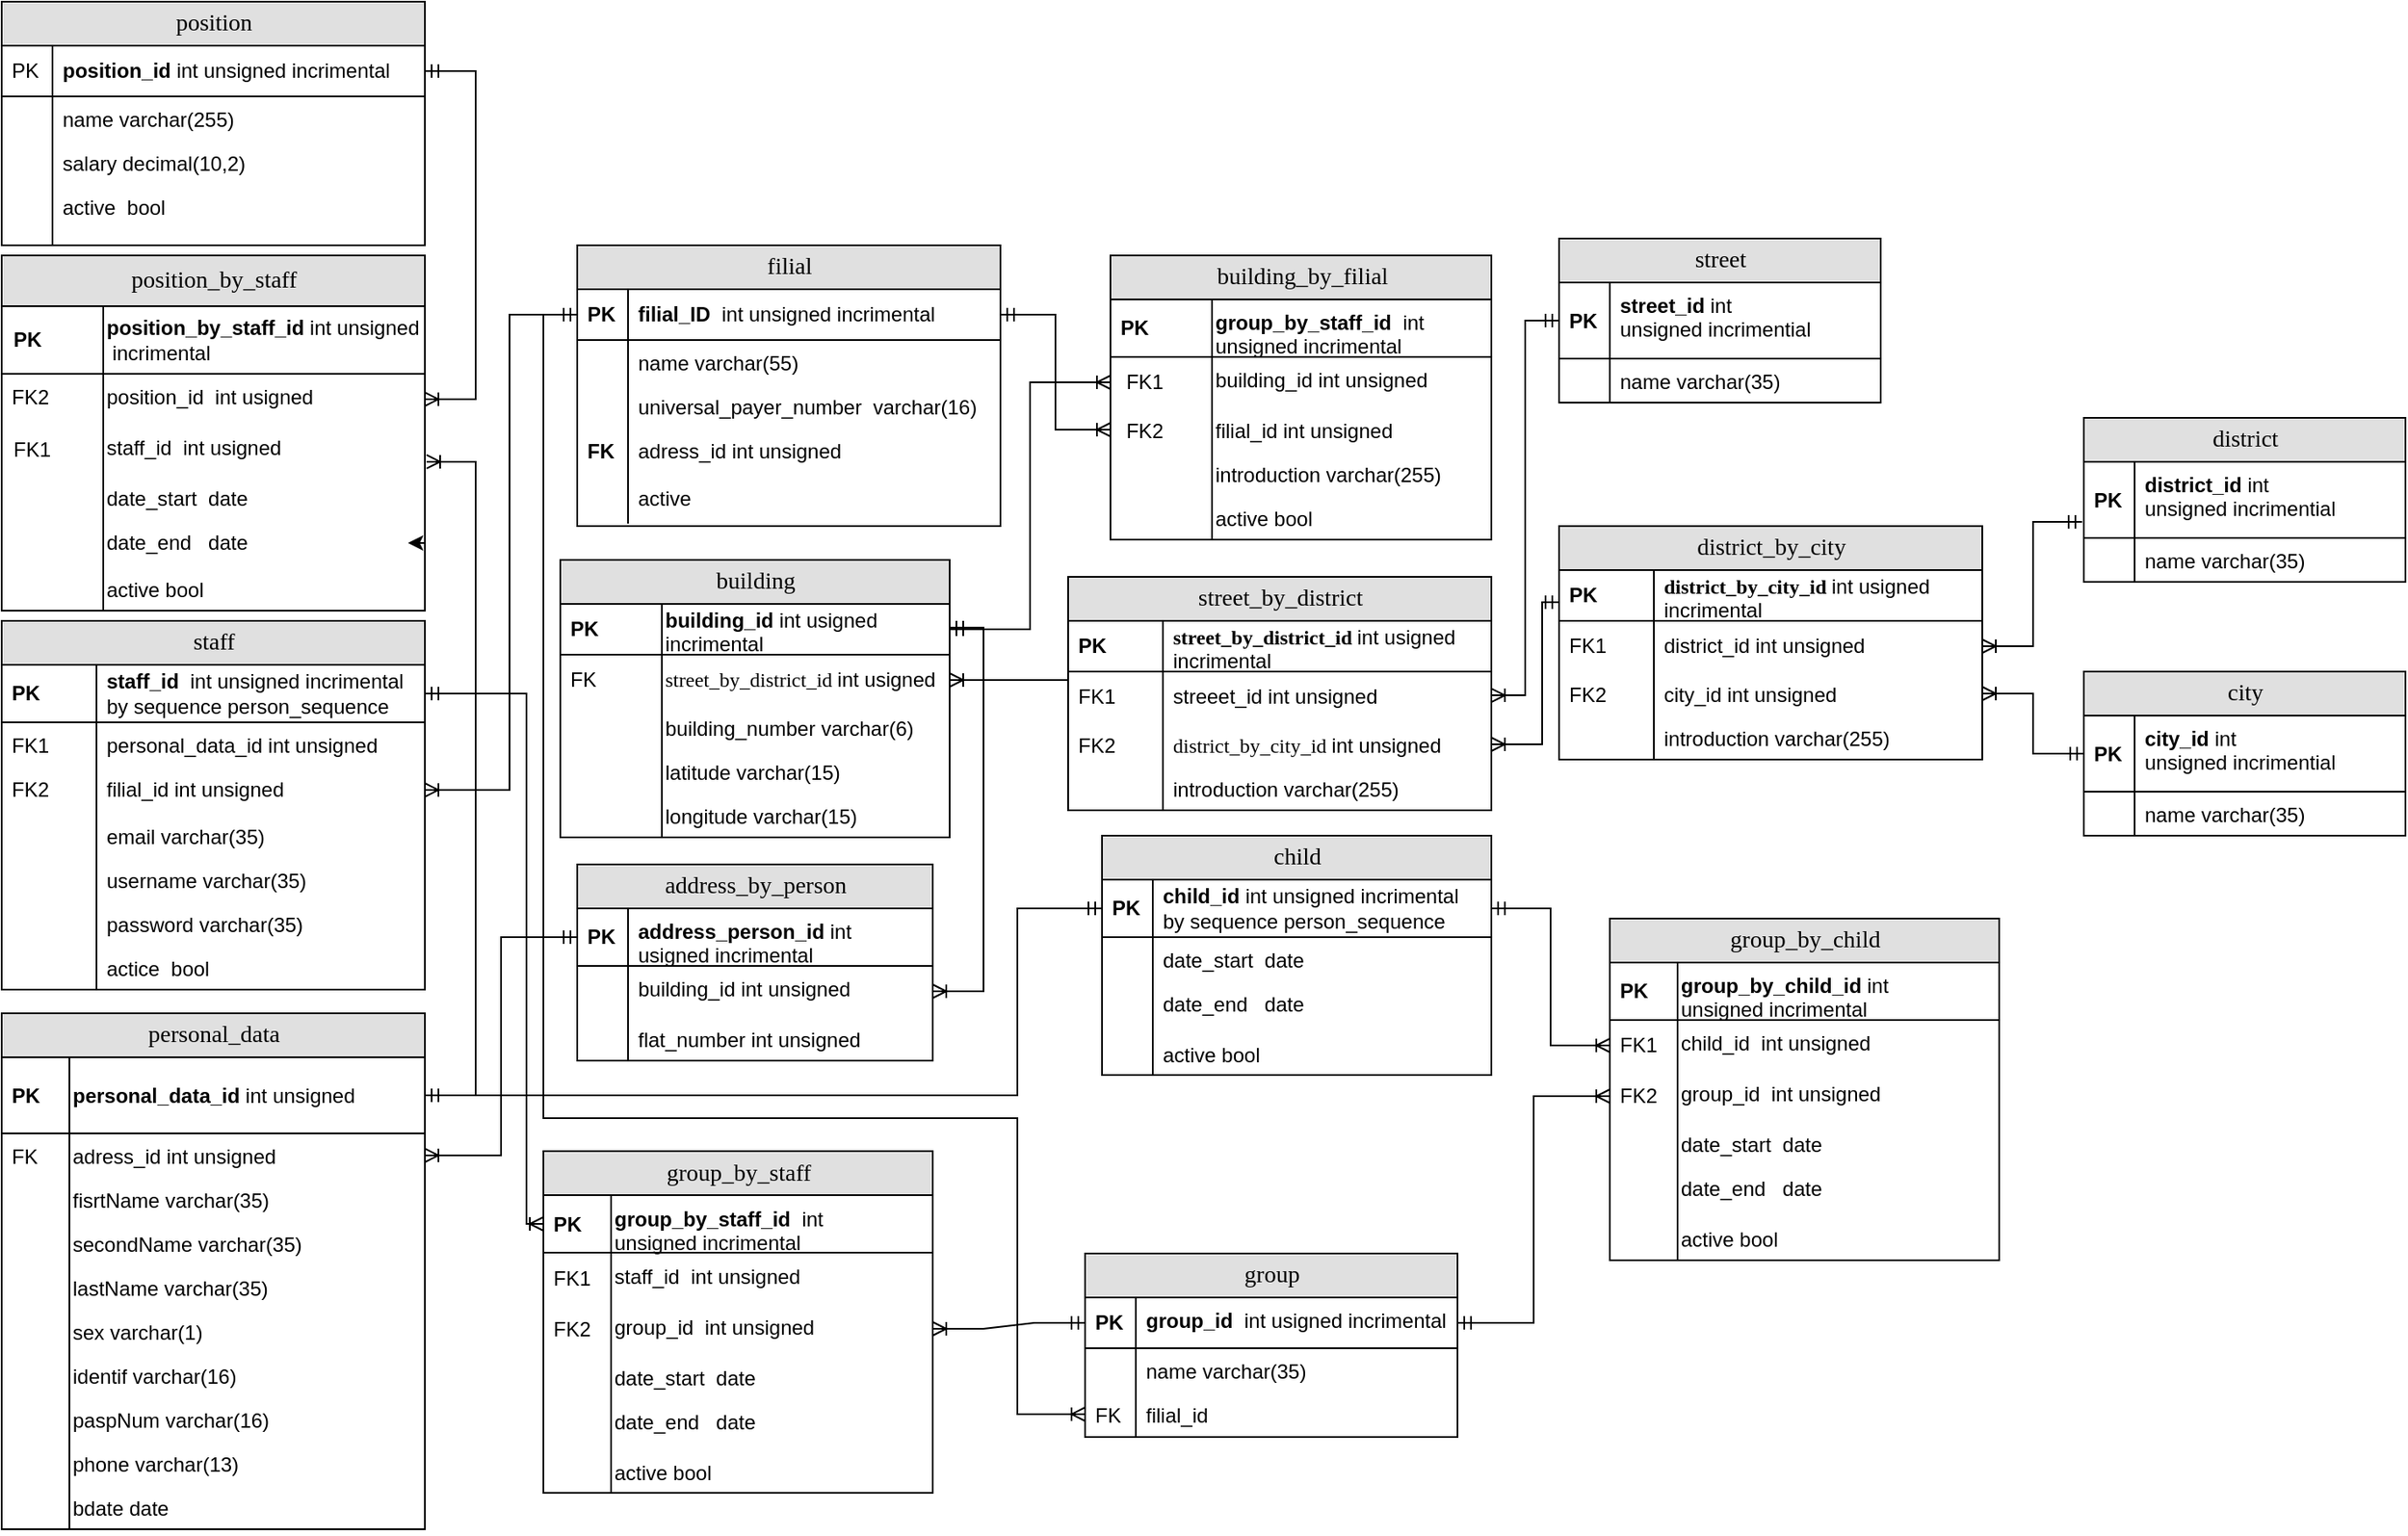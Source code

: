 <mxfile version="17.4.6" type="github">
  <diagram name="Page-1" id="e56a1550-8fbb-45ad-956c-1786394a9013">
    <mxGraphModel dx="2274" dy="1532" grid="1" gridSize="10" guides="1" tooltips="1" connect="1" arrows="1" fold="1" page="1" pageScale="1" pageWidth="1100" pageHeight="850" background="none" math="0" shadow="0">
      <root>
        <mxCell id="0" />
        <mxCell id="1" parent="0" />
        <mxCell id="2e49270ec7c68f3f-1" value="staff" style="swimlane;html=1;fontStyle=0;childLayout=stackLayout;horizontal=1;startSize=26;fillColor=#e0e0e0;horizontalStack=0;resizeParent=1;resizeLast=0;collapsible=1;marginBottom=0;swimlaneFillColor=#ffffff;align=center;rounded=0;shadow=0;comic=0;labelBackgroundColor=none;strokeWidth=1;fontFamily=Verdana;fontSize=14" parent="1" vertex="1">
          <mxGeometry x="-70" y="126" width="250" height="218" as="geometry" />
        </mxCell>
        <mxCell id="2e49270ec7c68f3f-2" value="staff_id&amp;nbsp;&lt;span style=&quot;font-weight: 400&quot;&gt;&amp;nbsp;int&amp;nbsp;&lt;/span&gt;&lt;span style=&quot;font-weight: 400&quot;&gt;unsigned&amp;nbsp;&lt;/span&gt;&lt;span style=&quot;font-weight: 400&quot;&gt;incrimental&lt;br&gt;by sequence person_&lt;/span&gt;&lt;span style=&quot;font-weight: 400&quot;&gt;sequence&amp;nbsp;&lt;/span&gt;&lt;span style=&quot;font-weight: 400&quot;&gt;&lt;br&gt;&lt;/span&gt;" style="shape=partialRectangle;top=0;left=0;right=0;bottom=1;html=1;align=left;verticalAlign=middle;fillColor=none;spacingLeft=60;spacingRight=4;whiteSpace=wrap;overflow=hidden;rotatable=0;points=[[0,0.5],[1,0.5]];portConstraint=eastwest;dropTarget=0;fontStyle=1;" parent="2e49270ec7c68f3f-1" vertex="1">
          <mxGeometry y="26" width="250" height="34" as="geometry" />
        </mxCell>
        <mxCell id="2e49270ec7c68f3f-3" value="PK" style="shape=partialRectangle;fontStyle=1;top=0;left=0;bottom=0;html=1;fillColor=none;align=left;verticalAlign=middle;spacingLeft=4;spacingRight=4;whiteSpace=wrap;overflow=hidden;rotatable=0;points=[];portConstraint=eastwest;part=1;" parent="2e49270ec7c68f3f-2" vertex="1" connectable="0">
          <mxGeometry width="56" height="34" as="geometry" />
        </mxCell>
        <mxCell id="2e49270ec7c68f3f-6" value="personal_data_id int unsigned&amp;nbsp;" style="shape=partialRectangle;top=0;left=0;right=0;bottom=0;html=1;align=left;verticalAlign=top;fillColor=none;spacingLeft=60;spacingRight=4;whiteSpace=wrap;overflow=hidden;rotatable=0;points=[[0,0.5],[1,0.5]];portConstraint=eastwest;dropTarget=0;" parent="2e49270ec7c68f3f-1" vertex="1">
          <mxGeometry y="60" width="250" height="26" as="geometry" />
        </mxCell>
        <mxCell id="2e49270ec7c68f3f-7" value="FK1" style="shape=partialRectangle;top=0;left=0;bottom=0;html=1;fillColor=none;align=left;verticalAlign=top;spacingLeft=4;spacingRight=4;whiteSpace=wrap;overflow=hidden;rotatable=0;points=[];portConstraint=eastwest;part=1;" parent="2e49270ec7c68f3f-6" vertex="1" connectable="0">
          <mxGeometry width="56" height="26" as="geometry" />
        </mxCell>
        <mxCell id="vmAjmt90NCBxH25HXb_G-150" value="filial_id int unsigned&amp;nbsp;" style="shape=partialRectangle;top=0;left=0;right=0;bottom=0;html=1;align=left;verticalAlign=top;fillColor=none;spacingLeft=60;spacingRight=4;whiteSpace=wrap;overflow=hidden;rotatable=0;points=[[0,0.5],[1,0.5]];portConstraint=eastwest;dropTarget=0;" parent="2e49270ec7c68f3f-1" vertex="1">
          <mxGeometry y="86" width="250" height="28" as="geometry" />
        </mxCell>
        <mxCell id="vmAjmt90NCBxH25HXb_G-151" value="FK2" style="shape=partialRectangle;top=0;left=0;bottom=0;html=1;fillColor=none;align=left;verticalAlign=top;spacingLeft=4;spacingRight=4;whiteSpace=wrap;overflow=hidden;rotatable=0;points=[];portConstraint=eastwest;part=1;" parent="vmAjmt90NCBxH25HXb_G-150" vertex="1" connectable="0">
          <mxGeometry width="56" height="28" as="geometry" />
        </mxCell>
        <mxCell id="vmAjmt90NCBxH25HXb_G-152" value="email varchar(35)" style="shape=partialRectangle;top=0;left=0;right=0;bottom=0;html=1;align=left;verticalAlign=top;fillColor=none;spacingLeft=60;spacingRight=4;whiteSpace=wrap;overflow=hidden;rotatable=0;points=[[0,0.5],[1,0.5]];portConstraint=eastwest;dropTarget=0;" parent="2e49270ec7c68f3f-1" vertex="1">
          <mxGeometry y="114" width="250" height="26" as="geometry" />
        </mxCell>
        <mxCell id="vmAjmt90NCBxH25HXb_G-153" value="" style="shape=partialRectangle;top=0;left=0;bottom=0;html=1;fillColor=none;align=left;verticalAlign=top;spacingLeft=4;spacingRight=4;whiteSpace=wrap;overflow=hidden;rotatable=0;points=[];portConstraint=eastwest;part=1;" parent="vmAjmt90NCBxH25HXb_G-152" vertex="1" connectable="0">
          <mxGeometry width="56" height="26" as="geometry" />
        </mxCell>
        <mxCell id="vmAjmt90NCBxH25HXb_G-160" value="username varchar(35)" style="shape=partialRectangle;top=0;left=0;right=0;bottom=0;html=1;align=left;verticalAlign=top;fillColor=none;spacingLeft=60;spacingRight=4;whiteSpace=wrap;overflow=hidden;rotatable=0;points=[[0,0.5],[1,0.5]];portConstraint=eastwest;dropTarget=0;" parent="2e49270ec7c68f3f-1" vertex="1">
          <mxGeometry y="140" width="250" height="26" as="geometry" />
        </mxCell>
        <mxCell id="vmAjmt90NCBxH25HXb_G-161" value="" style="shape=partialRectangle;top=0;left=0;bottom=0;html=1;fillColor=none;align=left;verticalAlign=top;spacingLeft=4;spacingRight=4;whiteSpace=wrap;overflow=hidden;rotatable=0;points=[];portConstraint=eastwest;part=1;" parent="vmAjmt90NCBxH25HXb_G-160" vertex="1" connectable="0">
          <mxGeometry width="56" height="26" as="geometry" />
        </mxCell>
        <mxCell id="vmAjmt90NCBxH25HXb_G-158" value="password varchar(35)" style="shape=partialRectangle;top=0;left=0;right=0;bottom=0;html=1;align=left;verticalAlign=top;fillColor=none;spacingLeft=60;spacingRight=4;whiteSpace=wrap;overflow=hidden;rotatable=0;points=[[0,0.5],[1,0.5]];portConstraint=eastwest;dropTarget=0;" parent="2e49270ec7c68f3f-1" vertex="1">
          <mxGeometry y="166" width="250" height="26" as="geometry" />
        </mxCell>
        <mxCell id="vmAjmt90NCBxH25HXb_G-159" value="" style="shape=partialRectangle;top=0;left=0;bottom=0;html=1;fillColor=none;align=left;verticalAlign=top;spacingLeft=4;spacingRight=4;whiteSpace=wrap;overflow=hidden;rotatable=0;points=[];portConstraint=eastwest;part=1;" parent="vmAjmt90NCBxH25HXb_G-158" vertex="1" connectable="0">
          <mxGeometry width="56" height="26" as="geometry" />
        </mxCell>
        <mxCell id="vmAjmt90NCBxH25HXb_G-162" value="actice&amp;nbsp; bool" style="shape=partialRectangle;top=0;left=0;right=0;bottom=0;html=1;align=left;verticalAlign=top;fillColor=none;spacingLeft=60;spacingRight=4;whiteSpace=wrap;overflow=hidden;rotatable=0;points=[[0,0.5],[1,0.5]];portConstraint=eastwest;dropTarget=0;" parent="2e49270ec7c68f3f-1" vertex="1">
          <mxGeometry y="192" width="250" height="26" as="geometry" />
        </mxCell>
        <mxCell id="vmAjmt90NCBxH25HXb_G-163" value="" style="shape=partialRectangle;top=0;left=0;bottom=0;html=1;fillColor=none;align=left;verticalAlign=top;spacingLeft=4;spacingRight=4;whiteSpace=wrap;overflow=hidden;rotatable=0;points=[];portConstraint=eastwest;part=1;" parent="vmAjmt90NCBxH25HXb_G-162" vertex="1" connectable="0">
          <mxGeometry width="56" height="26" as="geometry" />
        </mxCell>
        <mxCell id="2e49270ec7c68f3f-8" value="filial" style="swimlane;html=1;fontStyle=0;childLayout=stackLayout;horizontal=1;startSize=26;fillColor=#E0E0E0;horizontalStack=0;resizeParent=1;resizeLast=0;collapsible=1;marginBottom=0;swimlaneFillColor=default;align=center;rounded=0;shadow=0;comic=0;labelBackgroundColor=none;strokeWidth=1;fontFamily=Verdana;fontSize=14;swimlaneLine=1;strokeColor=default;glass=0;gradientColor=none;" parent="1" vertex="1">
          <mxGeometry x="270" y="-96" width="250" height="166" as="geometry">
            <mxRectangle x="250" y="-96" width="60" height="26" as="alternateBounds" />
          </mxGeometry>
        </mxCell>
        <mxCell id="2e49270ec7c68f3f-9" value="filial_ID&amp;nbsp;&amp;nbsp;&lt;span style=&quot;font-weight: normal&quot;&gt;int&amp;nbsp;&lt;/span&gt;&lt;span style=&quot;font-weight: 400&quot;&gt;unsigned&amp;nbsp;&lt;/span&gt;&lt;span style=&quot;font-weight: normal&quot;&gt;incrimental&lt;/span&gt;" style="shape=partialRectangle;top=0;left=0;right=0;bottom=1;html=1;align=left;verticalAlign=middle;fillColor=none;spacingLeft=34;spacingRight=4;whiteSpace=wrap;overflow=hidden;rotatable=0;points=[[0,0.5],[1,0.5]];portConstraint=eastwest;dropTarget=0;fontStyle=1;" parent="2e49270ec7c68f3f-8" vertex="1">
          <mxGeometry y="26" width="250" height="30" as="geometry" />
        </mxCell>
        <mxCell id="2e49270ec7c68f3f-10" value="&lt;b&gt;PK&lt;/b&gt;" style="shape=partialRectangle;top=0;left=0;bottom=0;html=1;fillColor=none;align=left;verticalAlign=middle;spacingLeft=4;spacingRight=4;whiteSpace=wrap;overflow=hidden;rotatable=0;points=[];portConstraint=eastwest;part=1;" parent="2e49270ec7c68f3f-9" vertex="1" connectable="0">
          <mxGeometry width="30" height="30" as="geometry" />
        </mxCell>
        <mxCell id="2e49270ec7c68f3f-11" value="name varchar(55)" style="shape=partialRectangle;top=0;left=0;right=0;bottom=0;html=1;align=left;verticalAlign=top;fillColor=none;spacingLeft=34;spacingRight=4;whiteSpace=wrap;overflow=hidden;rotatable=0;points=[[0,0.5],[1,0.5]];portConstraint=eastwest;dropTarget=0;" parent="2e49270ec7c68f3f-8" vertex="1">
          <mxGeometry y="56" width="250" height="26" as="geometry" />
        </mxCell>
        <mxCell id="2e49270ec7c68f3f-12" value="" style="shape=partialRectangle;top=0;left=0;bottom=0;html=1;fillColor=none;align=left;verticalAlign=top;spacingLeft=4;spacingRight=4;whiteSpace=wrap;overflow=hidden;rotatable=0;points=[];portConstraint=eastwest;part=1;" parent="2e49270ec7c68f3f-11" vertex="1" connectable="0">
          <mxGeometry width="30" height="26" as="geometry" />
        </mxCell>
        <mxCell id="2e49270ec7c68f3f-13" value="universal_payer_number&amp;nbsp; varchar(16)" style="shape=partialRectangle;top=0;left=0;right=0;bottom=0;html=1;align=left;verticalAlign=top;fillColor=none;spacingLeft=34;spacingRight=4;whiteSpace=wrap;overflow=hidden;rotatable=0;points=[[0,0.5],[1,0.5]];portConstraint=eastwest;dropTarget=0;" parent="2e49270ec7c68f3f-8" vertex="1">
          <mxGeometry y="82" width="250" height="26" as="geometry" />
        </mxCell>
        <mxCell id="2e49270ec7c68f3f-14" value="" style="shape=partialRectangle;top=0;left=0;bottom=0;html=1;fillColor=none;align=left;verticalAlign=top;spacingLeft=4;spacingRight=4;whiteSpace=wrap;overflow=hidden;rotatable=0;points=[];portConstraint=eastwest;part=1;" parent="2e49270ec7c68f3f-13" vertex="1" connectable="0">
          <mxGeometry width="30" height="26" as="geometry" />
        </mxCell>
        <mxCell id="2e49270ec7c68f3f-15" value="adress_id int unsigned&amp;nbsp;" style="shape=partialRectangle;top=0;left=0;right=0;bottom=0;html=1;align=left;verticalAlign=top;fillColor=none;spacingLeft=34;spacingRight=4;whiteSpace=wrap;overflow=hidden;rotatable=0;points=[[0,0.5],[1,0.5]];portConstraint=eastwest;dropTarget=0;" parent="2e49270ec7c68f3f-8" vertex="1">
          <mxGeometry y="108" width="250" height="28" as="geometry" />
        </mxCell>
        <mxCell id="2e49270ec7c68f3f-16" value="&lt;b&gt;FK&lt;/b&gt;" style="shape=partialRectangle;top=0;left=0;bottom=0;html=1;fillColor=none;align=left;verticalAlign=top;spacingLeft=4;spacingRight=4;whiteSpace=wrap;overflow=hidden;rotatable=0;points=[];portConstraint=eastwest;part=1;" parent="2e49270ec7c68f3f-15" vertex="1" connectable="0">
          <mxGeometry width="30" height="28" as="geometry" />
        </mxCell>
        <mxCell id="vmAjmt90NCBxH25HXb_G-148" value="active" style="shape=partialRectangle;top=0;left=0;right=0;bottom=0;html=1;align=left;verticalAlign=top;fillColor=none;spacingLeft=34;spacingRight=4;whiteSpace=wrap;overflow=hidden;rotatable=0;points=[[0,0.5],[1,0.5]];portConstraint=eastwest;dropTarget=0;" parent="2e49270ec7c68f3f-8" vertex="1">
          <mxGeometry y="136" width="250" height="28" as="geometry" />
        </mxCell>
        <mxCell id="vmAjmt90NCBxH25HXb_G-149" value="" style="shape=partialRectangle;top=0;left=0;bottom=0;html=1;fillColor=none;align=left;verticalAlign=top;spacingLeft=4;spacingRight=4;whiteSpace=wrap;overflow=hidden;rotatable=0;points=[];portConstraint=eastwest;part=1;" parent="vmAjmt90NCBxH25HXb_G-148" vertex="1" connectable="0">
          <mxGeometry width="30" height="28" as="geometry" />
        </mxCell>
        <mxCell id="2e49270ec7c68f3f-19" value="position_by_staff" style="swimlane;html=1;fontStyle=0;childLayout=stackLayout;horizontal=1;startSize=30;fillColor=#e0e0e0;horizontalStack=0;resizeParent=1;resizeLast=0;collapsible=1;marginBottom=0;swimlaneFillColor=#ffffff;align=center;rounded=0;shadow=0;comic=0;labelBackgroundColor=none;strokeWidth=1;fontFamily=Verdana;fontSize=14" parent="1" vertex="1">
          <mxGeometry x="-70" y="-90" width="250" height="210" as="geometry" />
        </mxCell>
        <mxCell id="2e49270ec7c68f3f-20" value="position_by_staff_id&amp;nbsp;&lt;span style=&quot;font-weight: 400&quot;&gt;int&amp;nbsp;&lt;/span&gt;&lt;span style=&quot;font-weight: 400&quot;&gt;unsigned&lt;br&gt;&amp;nbsp;&lt;/span&gt;&lt;span style=&quot;font-weight: 400&quot;&gt;incrimental&amp;nbsp;&lt;/span&gt;" style="shape=partialRectangle;top=0;left=0;right=0;bottom=1;html=1;align=left;verticalAlign=middle;fillColor=none;spacingLeft=60;spacingRight=4;whiteSpace=wrap;overflow=hidden;rotatable=0;points=[[0,0.5],[1,0.5]];portConstraint=eastwest;dropTarget=0;fontStyle=1;" parent="2e49270ec7c68f3f-19" vertex="1">
          <mxGeometry y="30" width="250" height="40" as="geometry" />
        </mxCell>
        <mxCell id="2e49270ec7c68f3f-21" value="PK" style="shape=partialRectangle;top=0;left=0;bottom=0;html=1;fillColor=none;align=left;verticalAlign=middle;spacingLeft=4;spacingRight=4;whiteSpace=wrap;overflow=hidden;rotatable=0;points=[];portConstraint=eastwest;part=1;fontStyle=1" parent="2e49270ec7c68f3f-20" vertex="1" connectable="0">
          <mxGeometry x="1" width="59" height="40" as="geometry" />
        </mxCell>
        <mxCell id="2e49270ec7c68f3f-22" value="position_id&amp;nbsp;&amp;nbsp;int usigned&amp;nbsp;" style="shape=partialRectangle;top=0;left=0;right=0;bottom=0;html=1;align=left;verticalAlign=top;fillColor=none;spacingLeft=60;spacingRight=4;whiteSpace=wrap;overflow=hidden;rotatable=0;points=[[0,0.5],[1,0.5]];portConstraint=eastwest;dropTarget=0;" parent="2e49270ec7c68f3f-19" vertex="1">
          <mxGeometry y="70" width="250" height="30" as="geometry" />
        </mxCell>
        <mxCell id="2e49270ec7c68f3f-23" value="FK2" style="shape=partialRectangle;top=0;left=0;bottom=0;html=1;fillColor=none;align=left;verticalAlign=top;spacingLeft=4;spacingRight=4;whiteSpace=wrap;overflow=hidden;rotatable=0;points=[];portConstraint=eastwest;part=1;" parent="2e49270ec7c68f3f-22" vertex="1" connectable="0">
          <mxGeometry width="60" height="30.0" as="geometry" />
        </mxCell>
        <mxCell id="vmAjmt90NCBxH25HXb_G-206" value="&lt;span style=&quot;font-weight: normal&quot;&gt;staff_id&amp;nbsp;&amp;nbsp;&lt;/span&gt;&lt;span style=&quot;font-weight: 400&quot;&gt;int usigned&amp;nbsp;&lt;/span&gt;" style="shape=partialRectangle;top=0;left=0;right=0;bottom=0;html=1;align=left;verticalAlign=top;fillColor=none;spacingLeft=60;spacingRight=4;whiteSpace=wrap;overflow=hidden;rotatable=0;points=[[0,0.5],[1,0.5]];portConstraint=eastwest;dropTarget=0;fontStyle=1;" parent="2e49270ec7c68f3f-19" vertex="1">
          <mxGeometry y="100" width="250" height="30" as="geometry" />
        </mxCell>
        <mxCell id="vmAjmt90NCBxH25HXb_G-207" value="FK1" style="shape=partialRectangle;top=0;left=0;bottom=0;html=1;fillColor=none;align=left;verticalAlign=middle;spacingLeft=4;spacingRight=4;whiteSpace=wrap;overflow=hidden;rotatable=0;points=[];portConstraint=eastwest;part=1;" parent="vmAjmt90NCBxH25HXb_G-206" vertex="1" connectable="0">
          <mxGeometry x="1" width="59" height="30" as="geometry" />
        </mxCell>
        <mxCell id="2e49270ec7c68f3f-24" value="date_start&amp;nbsp; date" style="shape=partialRectangle;top=0;left=0;right=0;bottom=0;html=1;align=left;verticalAlign=top;fillColor=none;spacingLeft=60;spacingRight=4;whiteSpace=wrap;overflow=hidden;rotatable=0;points=[[0,0.5],[1,0.5]];portConstraint=eastwest;dropTarget=0;" parent="2e49270ec7c68f3f-19" vertex="1">
          <mxGeometry y="130" width="250" height="26" as="geometry" />
        </mxCell>
        <mxCell id="2e49270ec7c68f3f-25" value="" style="shape=partialRectangle;top=0;left=0;bottom=0;html=1;fillColor=none;align=left;verticalAlign=top;spacingLeft=4;spacingRight=4;whiteSpace=wrap;overflow=hidden;rotatable=0;points=[];portConstraint=eastwest;part=1;" parent="2e49270ec7c68f3f-24" vertex="1" connectable="0">
          <mxGeometry width="60" height="26" as="geometry" />
        </mxCell>
        <mxCell id="2e49270ec7c68f3f-26" value="date_end&amp;nbsp; &amp;nbsp;date" style="shape=partialRectangle;top=0;left=0;right=0;bottom=0;html=1;align=left;verticalAlign=top;fillColor=none;spacingLeft=60;spacingRight=4;whiteSpace=wrap;overflow=hidden;rotatable=0;points=[[0,0.5],[1,0.5]];portConstraint=eastwest;dropTarget=0;" parent="2e49270ec7c68f3f-19" vertex="1">
          <mxGeometry y="156" width="250" height="28" as="geometry" />
        </mxCell>
        <mxCell id="2e49270ec7c68f3f-27" value="" style="shape=partialRectangle;top=0;left=0;bottom=0;html=1;fillColor=none;align=left;verticalAlign=top;spacingLeft=4;spacingRight=4;whiteSpace=wrap;overflow=hidden;rotatable=0;points=[];portConstraint=eastwest;part=1;" parent="2e49270ec7c68f3f-26" vertex="1" connectable="0">
          <mxGeometry width="60" height="28" as="geometry" />
        </mxCell>
        <mxCell id="vmAjmt90NCBxH25HXb_G-164" value="active bool" style="shape=partialRectangle;top=0;left=0;right=0;bottom=0;html=1;align=left;verticalAlign=top;fillColor=none;spacingLeft=60;spacingRight=4;whiteSpace=wrap;overflow=hidden;rotatable=0;points=[[0,0.5],[1,0.5]];portConstraint=eastwest;dropTarget=0;" parent="2e49270ec7c68f3f-19" vertex="1">
          <mxGeometry y="184" width="250" height="26" as="geometry" />
        </mxCell>
        <mxCell id="vmAjmt90NCBxH25HXb_G-165" value="" style="shape=partialRectangle;top=0;left=0;bottom=0;html=1;fillColor=none;align=left;verticalAlign=top;spacingLeft=4;spacingRight=4;whiteSpace=wrap;overflow=hidden;rotatable=0;points=[];portConstraint=eastwest;part=1;" parent="vmAjmt90NCBxH25HXb_G-164" vertex="1" connectable="0">
          <mxGeometry width="60" height="26" as="geometry" />
        </mxCell>
        <mxCell id="vmAjmt90NCBxH25HXb_G-222" style="edgeStyle=orthogonalEdgeStyle;rounded=0;orthogonalLoop=1;jettySize=auto;html=1;exitX=1;exitY=0.5;exitDx=0;exitDy=0;entryX=0.96;entryY=0.5;entryDx=0;entryDy=0;entryPerimeter=0;fontSize=12;" parent="2e49270ec7c68f3f-19" source="2e49270ec7c68f3f-26" target="2e49270ec7c68f3f-26" edge="1">
          <mxGeometry relative="1" as="geometry" />
        </mxCell>
        <mxCell id="2e49270ec7c68f3f-30" value="personal_data" style="swimlane;html=1;fontStyle=0;childLayout=stackLayout;horizontal=1;startSize=26;fillColor=#e0e0e0;horizontalStack=0;resizeParent=1;resizeLast=0;collapsible=1;marginBottom=0;swimlaneFillColor=#ffffff;align=center;rounded=0;shadow=0;comic=0;labelBackgroundColor=none;strokeWidth=1;fontFamily=Verdana;fontSize=14" parent="1" vertex="1">
          <mxGeometry x="-70" y="358" width="250" height="305" as="geometry" />
        </mxCell>
        <mxCell id="2e49270ec7c68f3f-31" value="personal_data_id&amp;nbsp;&lt;span style=&quot;font-weight: 400 ; font-size: 12px&quot;&gt;int&amp;nbsp;&lt;/span&gt;&lt;span style=&quot;font-weight: 400&quot;&gt;unsigned&amp;nbsp;&lt;/span&gt;" style="shape=partialRectangle;top=0;left=0;right=0;bottom=1;html=1;align=left;verticalAlign=middle;fillColor=none;spacingLeft=40;spacingRight=4;whiteSpace=wrap;overflow=hidden;rotatable=0;points=[[0,0.5],[1,0.5]];portConstraint=eastwest;dropTarget=0;fontStyle=1;fontSize=12;" parent="2e49270ec7c68f3f-30" vertex="1">
          <mxGeometry y="26" width="250" height="45" as="geometry" />
        </mxCell>
        <mxCell id="2e49270ec7c68f3f-32" value="&lt;b&gt;PK&lt;/b&gt;" style="shape=partialRectangle;top=0;left=0;bottom=0;html=1;fillColor=none;align=left;verticalAlign=middle;spacingLeft=4;spacingRight=4;whiteSpace=wrap;overflow=hidden;rotatable=0;points=[];portConstraint=eastwest;part=1;" parent="2e49270ec7c68f3f-31" vertex="1" connectable="0">
          <mxGeometry width="40" height="45" as="geometry" />
        </mxCell>
        <mxCell id="2e49270ec7c68f3f-33" value="adress_id int unsigned&amp;nbsp;" style="shape=partialRectangle;top=0;left=0;right=0;bottom=0;html=1;align=left;verticalAlign=top;fillColor=none;spacingLeft=40;spacingRight=4;whiteSpace=wrap;overflow=hidden;rotatable=0;points=[[0,0.5],[1,0.5]];portConstraint=eastwest;dropTarget=0;" parent="2e49270ec7c68f3f-30" vertex="1">
          <mxGeometry y="71" width="250" height="26" as="geometry" />
        </mxCell>
        <mxCell id="2e49270ec7c68f3f-34" value="FK" style="shape=partialRectangle;top=0;left=0;bottom=0;html=1;fillColor=none;align=left;verticalAlign=top;spacingLeft=4;spacingRight=4;whiteSpace=wrap;overflow=hidden;rotatable=0;points=[];portConstraint=eastwest;part=1;" parent="2e49270ec7c68f3f-33" vertex="1" connectable="0">
          <mxGeometry width="40" height="26" as="geometry" />
        </mxCell>
        <mxCell id="vmAjmt90NCBxH25HXb_G-177" value="fisrtName varchar(35)" style="shape=partialRectangle;top=0;left=0;right=0;bottom=0;html=1;align=left;verticalAlign=top;fillColor=none;spacingLeft=40;spacingRight=4;whiteSpace=wrap;overflow=hidden;rotatable=0;points=[[0,0.5],[1,0.5]];portConstraint=eastwest;dropTarget=0;" parent="2e49270ec7c68f3f-30" vertex="1">
          <mxGeometry y="97" width="250" height="26" as="geometry" />
        </mxCell>
        <mxCell id="vmAjmt90NCBxH25HXb_G-178" value="" style="shape=partialRectangle;top=0;left=0;bottom=0;html=1;fillColor=none;align=left;verticalAlign=top;spacingLeft=4;spacingRight=4;whiteSpace=wrap;overflow=hidden;rotatable=0;points=[];portConstraint=eastwest;part=1;" parent="vmAjmt90NCBxH25HXb_G-177" vertex="1" connectable="0">
          <mxGeometry width="40" height="26" as="geometry" />
        </mxCell>
        <mxCell id="2e49270ec7c68f3f-35" value="secondName varchar(35)" style="shape=partialRectangle;top=0;left=0;right=0;bottom=0;html=1;align=left;verticalAlign=top;fillColor=none;spacingLeft=40;spacingRight=4;whiteSpace=wrap;overflow=hidden;rotatable=0;points=[[0,0.5],[1,0.5]];portConstraint=eastwest;dropTarget=0;" parent="2e49270ec7c68f3f-30" vertex="1">
          <mxGeometry y="123" width="250" height="26" as="geometry" />
        </mxCell>
        <mxCell id="2e49270ec7c68f3f-36" value="" style="shape=partialRectangle;top=0;left=0;bottom=0;html=1;fillColor=none;align=left;verticalAlign=top;spacingLeft=4;spacingRight=4;whiteSpace=wrap;overflow=hidden;rotatable=0;points=[];portConstraint=eastwest;part=1;" parent="2e49270ec7c68f3f-35" vertex="1" connectable="0">
          <mxGeometry width="40" height="26" as="geometry" />
        </mxCell>
        <mxCell id="2e49270ec7c68f3f-37" value="lastName varchar(35)" style="shape=partialRectangle;top=0;left=0;right=0;bottom=0;html=1;align=left;verticalAlign=top;fillColor=none;spacingLeft=40;spacingRight=4;whiteSpace=wrap;overflow=hidden;rotatable=0;points=[[0,0.5],[1,0.5]];portConstraint=eastwest;dropTarget=0;" parent="2e49270ec7c68f3f-30" vertex="1">
          <mxGeometry y="149" width="250" height="26" as="geometry" />
        </mxCell>
        <mxCell id="2e49270ec7c68f3f-38" value="" style="shape=partialRectangle;top=0;left=0;bottom=0;html=1;fillColor=none;align=left;verticalAlign=top;spacingLeft=4;spacingRight=4;whiteSpace=wrap;overflow=hidden;rotatable=0;points=[];portConstraint=eastwest;part=1;" parent="2e49270ec7c68f3f-37" vertex="1" connectable="0">
          <mxGeometry width="40" height="26" as="geometry" />
        </mxCell>
        <mxCell id="vmAjmt90NCBxH25HXb_G-166" value="sex varchar(1)" style="shape=partialRectangle;top=0;left=0;right=0;bottom=0;html=1;align=left;verticalAlign=top;fillColor=none;spacingLeft=40;spacingRight=4;whiteSpace=wrap;overflow=hidden;rotatable=0;points=[[0,0.5],[1,0.5]];portConstraint=eastwest;dropTarget=0;" parent="2e49270ec7c68f3f-30" vertex="1">
          <mxGeometry y="175" width="250" height="26" as="geometry" />
        </mxCell>
        <mxCell id="vmAjmt90NCBxH25HXb_G-167" value="" style="shape=partialRectangle;top=0;left=0;bottom=0;html=1;fillColor=none;align=left;verticalAlign=top;spacingLeft=4;spacingRight=4;whiteSpace=wrap;overflow=hidden;rotatable=0;points=[];portConstraint=eastwest;part=1;" parent="vmAjmt90NCBxH25HXb_G-166" vertex="1" connectable="0">
          <mxGeometry width="40" height="26" as="geometry" />
        </mxCell>
        <mxCell id="vmAjmt90NCBxH25HXb_G-168" value="identif varchar(16)" style="shape=partialRectangle;top=0;left=0;right=0;bottom=0;html=1;align=left;verticalAlign=top;fillColor=none;spacingLeft=40;spacingRight=4;whiteSpace=wrap;overflow=hidden;rotatable=0;points=[[0,0.5],[1,0.5]];portConstraint=eastwest;dropTarget=0;" parent="2e49270ec7c68f3f-30" vertex="1">
          <mxGeometry y="201" width="250" height="26" as="geometry" />
        </mxCell>
        <mxCell id="vmAjmt90NCBxH25HXb_G-169" value="" style="shape=partialRectangle;top=0;left=0;bottom=0;html=1;fillColor=none;align=left;verticalAlign=top;spacingLeft=4;spacingRight=4;whiteSpace=wrap;overflow=hidden;rotatable=0;points=[];portConstraint=eastwest;part=1;" parent="vmAjmt90NCBxH25HXb_G-168" vertex="1" connectable="0">
          <mxGeometry width="40" height="26" as="geometry" />
        </mxCell>
        <mxCell id="vmAjmt90NCBxH25HXb_G-170" value="paspNum varchar(16)" style="shape=partialRectangle;top=0;left=0;right=0;bottom=0;html=1;align=left;verticalAlign=top;fillColor=none;spacingLeft=40;spacingRight=4;whiteSpace=wrap;overflow=hidden;rotatable=0;points=[[0,0.5],[1,0.5]];portConstraint=eastwest;dropTarget=0;" parent="2e49270ec7c68f3f-30" vertex="1">
          <mxGeometry y="227" width="250" height="26" as="geometry" />
        </mxCell>
        <mxCell id="vmAjmt90NCBxH25HXb_G-171" value="" style="shape=partialRectangle;top=0;left=0;bottom=0;html=1;fillColor=none;align=left;verticalAlign=top;spacingLeft=4;spacingRight=4;whiteSpace=wrap;overflow=hidden;rotatable=0;points=[];portConstraint=eastwest;part=1;" parent="vmAjmt90NCBxH25HXb_G-170" vertex="1" connectable="0">
          <mxGeometry width="40" height="26" as="geometry" />
        </mxCell>
        <mxCell id="vmAjmt90NCBxH25HXb_G-225" value="phone varchar(13)" style="shape=partialRectangle;top=0;left=0;right=0;bottom=0;html=1;align=left;verticalAlign=top;fillColor=none;spacingLeft=40;spacingRight=4;whiteSpace=wrap;overflow=hidden;rotatable=0;points=[[0,0.5],[1,0.5]];portConstraint=eastwest;dropTarget=0;" parent="2e49270ec7c68f3f-30" vertex="1">
          <mxGeometry y="253" width="250" height="26" as="geometry" />
        </mxCell>
        <mxCell id="vmAjmt90NCBxH25HXb_G-226" value="" style="shape=partialRectangle;top=0;left=0;bottom=0;html=1;fillColor=none;align=left;verticalAlign=top;spacingLeft=4;spacingRight=4;whiteSpace=wrap;overflow=hidden;rotatable=0;points=[];portConstraint=eastwest;part=1;" parent="vmAjmt90NCBxH25HXb_G-225" vertex="1" connectable="0">
          <mxGeometry width="40" height="26" as="geometry" />
        </mxCell>
        <mxCell id="vmAjmt90NCBxH25HXb_G-172" value="bdate date" style="shape=partialRectangle;top=0;left=0;right=0;bottom=0;html=1;align=left;verticalAlign=top;fillColor=none;spacingLeft=40;spacingRight=4;whiteSpace=wrap;overflow=hidden;rotatable=0;points=[[0,0.5],[1,0.5]];portConstraint=eastwest;dropTarget=0;" parent="2e49270ec7c68f3f-30" vertex="1">
          <mxGeometry y="279" width="250" height="26" as="geometry" />
        </mxCell>
        <mxCell id="vmAjmt90NCBxH25HXb_G-173" value="" style="shape=partialRectangle;top=0;left=0;bottom=0;html=1;fillColor=none;align=left;verticalAlign=top;spacingLeft=4;spacingRight=4;whiteSpace=wrap;overflow=hidden;rotatable=0;points=[];portConstraint=eastwest;part=1;" parent="vmAjmt90NCBxH25HXb_G-172" vertex="1" connectable="0">
          <mxGeometry width="40" height="26" as="geometry" />
        </mxCell>
        <mxCell id="2e49270ec7c68f3f-48" value="address_by_person" style="swimlane;html=1;fontStyle=0;childLayout=stackLayout;horizontal=1;startSize=26;fillColor=#e0e0e0;horizontalStack=0;resizeParent=1;resizeLast=0;collapsible=1;marginBottom=0;swimlaneFillColor=#ffffff;align=center;rounded=0;shadow=0;comic=0;labelBackgroundColor=none;strokeWidth=1;fontFamily=Verdana;fontSize=14" parent="1" vertex="1">
          <mxGeometry x="270" y="270" width="210" height="116" as="geometry" />
        </mxCell>
        <mxCell id="2e49270ec7c68f3f-49" value="address_person_id&amp;nbsp;&lt;span style=&quot;font-weight: 400&quot;&gt;int usigned incrimental&lt;/span&gt;" style="shape=partialRectangle;top=0;left=0;right=0;bottom=1;html=1;align=left;verticalAlign=top;fillColor=none;spacingLeft=34;spacingRight=4;whiteSpace=wrap;overflow=hidden;rotatable=0;points=[[0,0.5],[1,0.5]];portConstraint=eastwest;dropTarget=0;fontStyle=1;" parent="2e49270ec7c68f3f-48" vertex="1">
          <mxGeometry y="26" width="210" height="34" as="geometry" />
        </mxCell>
        <mxCell id="2e49270ec7c68f3f-50" value="PK" style="shape=partialRectangle;fontStyle=1;top=0;left=0;bottom=0;html=1;fillColor=none;align=left;verticalAlign=middle;spacingLeft=4;spacingRight=4;whiteSpace=wrap;overflow=hidden;rotatable=0;points=[];portConstraint=eastwest;part=1;" parent="2e49270ec7c68f3f-49" vertex="1" connectable="0">
          <mxGeometry width="30" height="34" as="geometry" />
        </mxCell>
        <mxCell id="2e49270ec7c68f3f-51" value="building_id int unsigned&amp;nbsp;" style="shape=partialRectangle;top=0;left=0;right=0;bottom=0;html=1;align=left;verticalAlign=top;fillColor=none;spacingLeft=34;spacingRight=4;whiteSpace=wrap;overflow=hidden;rotatable=0;points=[[0,0.5],[1,0.5]];portConstraint=eastwest;dropTarget=0;fontStyle=0;" parent="2e49270ec7c68f3f-48" vertex="1">
          <mxGeometry y="60" width="210" height="30" as="geometry" />
        </mxCell>
        <mxCell id="2e49270ec7c68f3f-52" value="" style="shape=partialRectangle;fontStyle=1;top=0;left=0;bottom=0;html=1;fillColor=none;align=left;verticalAlign=middle;spacingLeft=4;spacingRight=4;whiteSpace=wrap;overflow=hidden;rotatable=0;points=[];portConstraint=eastwest;part=1;" parent="2e49270ec7c68f3f-51" vertex="1" connectable="0">
          <mxGeometry width="30" height="30" as="geometry" />
        </mxCell>
        <mxCell id="2e49270ec7c68f3f-53" value="flat_number int unsigned&amp;nbsp;" style="shape=partialRectangle;top=0;left=0;right=0;bottom=0;html=1;align=left;verticalAlign=top;fillColor=none;spacingLeft=34;spacingRight=4;whiteSpace=wrap;overflow=hidden;rotatable=0;points=[[0,0.5],[1,0.5]];portConstraint=eastwest;dropTarget=0;" parent="2e49270ec7c68f3f-48" vertex="1">
          <mxGeometry y="90" width="210" height="26" as="geometry" />
        </mxCell>
        <mxCell id="2e49270ec7c68f3f-54" value="" style="shape=partialRectangle;top=0;left=0;bottom=0;html=1;fillColor=none;align=left;verticalAlign=top;spacingLeft=4;spacingRight=4;whiteSpace=wrap;overflow=hidden;rotatable=0;points=[];portConstraint=eastwest;part=1;" parent="2e49270ec7c68f3f-53" vertex="1" connectable="0">
          <mxGeometry width="30" height="26" as="geometry" />
        </mxCell>
        <mxCell id="2e49270ec7c68f3f-64" value="child" style="swimlane;html=1;fontStyle=0;childLayout=stackLayout;horizontal=1;startSize=26;fillColor=#e0e0e0;horizontalStack=0;resizeParent=1;resizeLast=0;collapsible=1;marginBottom=0;swimlaneFillColor=#ffffff;align=center;rounded=0;shadow=0;comic=0;labelBackgroundColor=none;strokeWidth=1;fontFamily=Verdana;fontSize=14" parent="1" vertex="1">
          <mxGeometry x="580" y="253" width="230" height="141.5" as="geometry" />
        </mxCell>
        <mxCell id="2e49270ec7c68f3f-65" value="child_id &lt;span style=&quot;font-weight: 400&quot;&gt;int&amp;nbsp;&lt;/span&gt;&lt;span style=&quot;font-weight: 400&quot;&gt;unsigned&amp;nbsp;&lt;/span&gt;&lt;span style=&quot;font-weight: 400&quot;&gt;incrimental&lt;br&gt;by sequence person_&lt;/span&gt;&lt;span style=&quot;font-weight: 400&quot;&gt;sequence&lt;/span&gt;" style="shape=partialRectangle;top=0;left=0;right=0;bottom=1;html=1;align=left;verticalAlign=middle;fillColor=none;spacingLeft=34;spacingRight=4;whiteSpace=wrap;overflow=hidden;rotatable=0;points=[[0,0.5],[1,0.5]];portConstraint=eastwest;dropTarget=0;fontStyle=1;" parent="2e49270ec7c68f3f-64" vertex="1">
          <mxGeometry y="26" width="230" height="34" as="geometry" />
        </mxCell>
        <mxCell id="2e49270ec7c68f3f-66" value="PK" style="shape=partialRectangle;fontStyle=1;top=0;left=0;bottom=0;html=1;fillColor=none;align=left;verticalAlign=middle;spacingLeft=4;spacingRight=4;whiteSpace=wrap;overflow=hidden;rotatable=0;points=[];portConstraint=eastwest;part=1;" parent="2e49270ec7c68f3f-65" vertex="1" connectable="0">
          <mxGeometry width="30" height="34" as="geometry" />
        </mxCell>
        <mxCell id="vmAjmt90NCBxH25HXb_G-189" value="date_start&amp;nbsp; date" style="shape=partialRectangle;top=0;left=0;right=0;bottom=0;html=1;align=left;verticalAlign=top;fillColor=none;spacingLeft=34;spacingRight=4;whiteSpace=wrap;overflow=hidden;rotatable=0;points=[[0,0.5],[1,0.5]];portConstraint=eastwest;dropTarget=0;" parent="2e49270ec7c68f3f-64" vertex="1">
          <mxGeometry y="60" width="230" height="26" as="geometry" />
        </mxCell>
        <mxCell id="vmAjmt90NCBxH25HXb_G-190" value="" style="shape=partialRectangle;top=0;left=0;bottom=0;html=1;fillColor=none;align=left;verticalAlign=top;spacingLeft=4;spacingRight=4;whiteSpace=wrap;overflow=hidden;rotatable=0;points=[];portConstraint=eastwest;part=1;" parent="vmAjmt90NCBxH25HXb_G-189" vertex="1" connectable="0">
          <mxGeometry width="30" height="26" as="geometry" />
        </mxCell>
        <mxCell id="vmAjmt90NCBxH25HXb_G-193" value="date_end&amp;nbsp; &amp;nbsp;date" style="shape=partialRectangle;top=0;left=0;right=0;bottom=0;html=1;align=left;verticalAlign=top;fillColor=none;spacingLeft=34;spacingRight=4;whiteSpace=wrap;overflow=hidden;rotatable=0;points=[[0,0.5],[1,0.5]];portConstraint=eastwest;dropTarget=0;" parent="2e49270ec7c68f3f-64" vertex="1">
          <mxGeometry y="86" width="230" height="29.5" as="geometry" />
        </mxCell>
        <mxCell id="vmAjmt90NCBxH25HXb_G-194" value="" style="shape=partialRectangle;top=0;left=0;bottom=0;html=1;fillColor=none;align=left;verticalAlign=top;spacingLeft=4;spacingRight=4;whiteSpace=wrap;overflow=hidden;rotatable=0;points=[];portConstraint=eastwest;part=1;" parent="vmAjmt90NCBxH25HXb_G-193" vertex="1" connectable="0">
          <mxGeometry width="30" height="29.5" as="geometry" />
        </mxCell>
        <mxCell id="vmAjmt90NCBxH25HXb_G-191" value="active bool" style="shape=partialRectangle;top=0;left=0;right=0;bottom=0;html=1;align=left;verticalAlign=top;fillColor=none;spacingLeft=34;spacingRight=4;whiteSpace=wrap;overflow=hidden;rotatable=0;points=[[0,0.5],[1,0.5]];portConstraint=eastwest;dropTarget=0;" parent="2e49270ec7c68f3f-64" vertex="1">
          <mxGeometry y="115.5" width="230" height="26" as="geometry" />
        </mxCell>
        <mxCell id="vmAjmt90NCBxH25HXb_G-192" value="" style="shape=partialRectangle;top=0;left=0;bottom=0;html=1;fillColor=none;align=left;verticalAlign=top;spacingLeft=4;spacingRight=4;whiteSpace=wrap;overflow=hidden;rotatable=0;points=[];portConstraint=eastwest;part=1;" parent="vmAjmt90NCBxH25HXb_G-191" vertex="1" connectable="0">
          <mxGeometry width="30" height="26" as="geometry" />
        </mxCell>
        <mxCell id="2e49270ec7c68f3f-80" value="position" style="swimlane;html=1;fontStyle=0;childLayout=stackLayout;horizontal=1;startSize=26;fillColor=#e0e0e0;horizontalStack=0;resizeParent=1;resizeLast=0;collapsible=1;marginBottom=0;swimlaneFillColor=#ffffff;align=center;rounded=0;shadow=0;comic=0;labelBackgroundColor=none;strokeWidth=1;fontFamily=Verdana;fontSize=14" parent="1" vertex="1">
          <mxGeometry x="-70" y="-240" width="250" height="144" as="geometry" />
        </mxCell>
        <mxCell id="2e49270ec7c68f3f-81" value="position_id&amp;nbsp;&lt;span style=&quot;font-weight: 400&quot;&gt;int unsigned incrimental&lt;/span&gt;" style="shape=partialRectangle;top=0;left=0;right=0;bottom=1;html=1;align=left;verticalAlign=middle;fillColor=none;spacingLeft=34;spacingRight=4;whiteSpace=wrap;overflow=hidden;rotatable=0;points=[[0,0.5],[1,0.5]];portConstraint=eastwest;dropTarget=0;fontStyle=1;" parent="2e49270ec7c68f3f-80" vertex="1">
          <mxGeometry y="26" width="250" height="30" as="geometry" />
        </mxCell>
        <mxCell id="2e49270ec7c68f3f-82" value="PK" style="shape=partialRectangle;top=0;left=0;bottom=0;html=1;fillColor=none;align=left;verticalAlign=middle;spacingLeft=4;spacingRight=4;whiteSpace=wrap;overflow=hidden;rotatable=0;points=[];portConstraint=eastwest;part=1;" parent="2e49270ec7c68f3f-81" vertex="1" connectable="0">
          <mxGeometry width="30" height="30" as="geometry" />
        </mxCell>
        <mxCell id="2e49270ec7c68f3f-83" value="name varchar(255)" style="shape=partialRectangle;top=0;left=0;right=0;bottom=0;html=1;align=left;verticalAlign=top;fillColor=none;spacingLeft=34;spacingRight=4;whiteSpace=wrap;overflow=hidden;rotatable=0;points=[[0,0.5],[1,0.5]];portConstraint=eastwest;dropTarget=0;" parent="2e49270ec7c68f3f-80" vertex="1">
          <mxGeometry y="56" width="250" height="26" as="geometry" />
        </mxCell>
        <mxCell id="2e49270ec7c68f3f-84" value="" style="shape=partialRectangle;top=0;left=0;bottom=0;html=1;fillColor=none;align=left;verticalAlign=top;spacingLeft=4;spacingRight=4;whiteSpace=wrap;overflow=hidden;rotatable=0;points=[];portConstraint=eastwest;part=1;" parent="2e49270ec7c68f3f-83" vertex="1" connectable="0">
          <mxGeometry width="30" height="26" as="geometry" />
        </mxCell>
        <mxCell id="2e49270ec7c68f3f-85" value="salary decimal(10,2)" style="shape=partialRectangle;top=0;left=0;right=0;bottom=0;html=1;align=left;verticalAlign=top;fillColor=none;spacingLeft=34;spacingRight=4;whiteSpace=wrap;overflow=hidden;rotatable=0;points=[[0,0.5],[1,0.5]];portConstraint=eastwest;dropTarget=0;" parent="2e49270ec7c68f3f-80" vertex="1">
          <mxGeometry y="82" width="250" height="26" as="geometry" />
        </mxCell>
        <mxCell id="2e49270ec7c68f3f-86" value="" style="shape=partialRectangle;top=0;left=0;bottom=0;html=1;fillColor=none;align=left;verticalAlign=top;spacingLeft=4;spacingRight=4;whiteSpace=wrap;overflow=hidden;rotatable=0;points=[];portConstraint=eastwest;part=1;" parent="2e49270ec7c68f3f-85" vertex="1" connectable="0">
          <mxGeometry width="30" height="26" as="geometry" />
        </mxCell>
        <mxCell id="2e49270ec7c68f3f-87" value="active&amp;nbsp; bool" style="shape=partialRectangle;top=0;left=0;right=0;bottom=0;html=1;align=left;verticalAlign=top;fillColor=none;spacingLeft=34;spacingRight=4;whiteSpace=wrap;overflow=hidden;rotatable=0;points=[[0,0.5],[1,0.5]];portConstraint=eastwest;dropTarget=0;" parent="2e49270ec7c68f3f-80" vertex="1">
          <mxGeometry y="108" width="250" height="26" as="geometry" />
        </mxCell>
        <mxCell id="2e49270ec7c68f3f-88" value="" style="shape=partialRectangle;top=0;left=0;bottom=0;html=1;fillColor=none;align=left;verticalAlign=top;spacingLeft=4;spacingRight=4;whiteSpace=wrap;overflow=hidden;rotatable=0;points=[];portConstraint=eastwest;part=1;" parent="2e49270ec7c68f3f-87" vertex="1" connectable="0">
          <mxGeometry width="30" height="26" as="geometry" />
        </mxCell>
        <mxCell id="2e49270ec7c68f3f-89" value="" style="shape=partialRectangle;top=0;left=0;right=0;bottom=0;html=1;align=left;verticalAlign=top;fillColor=none;spacingLeft=34;spacingRight=4;whiteSpace=wrap;overflow=hidden;rotatable=0;points=[[0,0.5],[1,0.5]];portConstraint=eastwest;dropTarget=0;" parent="2e49270ec7c68f3f-80" vertex="1">
          <mxGeometry y="134" width="250" height="10" as="geometry" />
        </mxCell>
        <mxCell id="2e49270ec7c68f3f-90" value="" style="shape=partialRectangle;top=0;left=0;bottom=0;html=1;fillColor=none;align=left;verticalAlign=top;spacingLeft=4;spacingRight=4;whiteSpace=wrap;overflow=hidden;rotatable=0;points=[];portConstraint=eastwest;part=1;" parent="2e49270ec7c68f3f-89" vertex="1" connectable="0">
          <mxGeometry width="30" height="10" as="geometry" />
        </mxCell>
        <mxCell id="vmAjmt90NCBxH25HXb_G-1" value="" style="edgeStyle=elbowEdgeStyle;fontSize=12;html=1;endArrow=ERoneToMany;startArrow=ERmandOne;rounded=0;entryX=1;entryY=0.5;entryDx=0;entryDy=0;" parent="1" source="2e49270ec7c68f3f-9" target="vmAjmt90NCBxH25HXb_G-150" edge="1">
          <mxGeometry width="100" height="100" relative="1" as="geometry">
            <mxPoint x="140" y="280" as="sourcePoint" />
            <mxPoint x="240" y="180" as="targetPoint" />
            <Array as="points">
              <mxPoint x="230" y="90" />
            </Array>
          </mxGeometry>
        </mxCell>
        <mxCell id="vmAjmt90NCBxH25HXb_G-2" value="" style="edgeStyle=elbowEdgeStyle;fontSize=12;html=1;endArrow=ERoneToMany;startArrow=ERmandOne;rounded=0;exitX=1;exitY=0.5;exitDx=0;exitDy=0;entryX=1.004;entryY=0.733;entryDx=0;entryDy=0;entryPerimeter=0;" parent="1" source="2e49270ec7c68f3f-2" target="vmAjmt90NCBxH25HXb_G-206" edge="1">
          <mxGeometry width="100" height="100" relative="1" as="geometry">
            <mxPoint x="180" y="187.99" as="sourcePoint" />
            <mxPoint x="180" y="20" as="targetPoint" />
            <Array as="points">
              <mxPoint x="210" y="80" />
            </Array>
          </mxGeometry>
        </mxCell>
        <mxCell id="vmAjmt90NCBxH25HXb_G-3" value="" style="edgeStyle=elbowEdgeStyle;fontSize=12;html=1;endArrow=ERoneToMany;startArrow=ERmandOne;rounded=0;" parent="1" source="2e49270ec7c68f3f-81" target="2e49270ec7c68f3f-22" edge="1">
          <mxGeometry width="100" height="100" relative="1" as="geometry">
            <mxPoint x="-20" y="171" as="sourcePoint" />
            <mxPoint x="-30" y="100" as="targetPoint" />
            <Array as="points">
              <mxPoint x="210" y="-100" />
            </Array>
          </mxGeometry>
        </mxCell>
        <mxCell id="vmAjmt90NCBxH25HXb_G-38" value="" style="edgeStyle=elbowEdgeStyle;fontSize=12;html=1;endArrow=ERmandOne;startArrow=ERmandOne;rounded=0;exitX=1;exitY=0.5;exitDx=0;exitDy=0;elbow=vertical;entryX=1;entryY=0.5;entryDx=0;entryDy=0;" parent="1" source="2e49270ec7c68f3f-31" target="2e49270ec7c68f3f-2" edge="1">
          <mxGeometry width="100" height="100" relative="1" as="geometry">
            <mxPoint x="90" y="360" as="sourcePoint" />
            <mxPoint x="190" y="180" as="targetPoint" />
            <Array as="points">
              <mxPoint x="210" y="300" />
            </Array>
          </mxGeometry>
        </mxCell>
        <mxCell id="vmAjmt90NCBxH25HXb_G-56" value="building" style="swimlane;html=1;fontStyle=0;childLayout=stackLayout;horizontal=1;startSize=26;fillColor=#e0e0e0;horizontalStack=0;resizeParent=1;resizeLast=0;collapsible=1;marginBottom=0;swimlaneFillColor=#ffffff;align=center;rounded=0;shadow=0;comic=0;labelBackgroundColor=none;strokeWidth=1;fontFamily=Verdana;fontSize=14" parent="1" vertex="1">
          <mxGeometry x="260" y="90" width="230" height="164" as="geometry" />
        </mxCell>
        <mxCell id="vmAjmt90NCBxH25HXb_G-57" value="building_id&amp;nbsp;&lt;span style=&quot;font-weight: 400&quot;&gt;int usigned incrimental&lt;/span&gt;" style="shape=partialRectangle;top=0;left=0;right=0;bottom=1;html=1;align=left;verticalAlign=middle;fillColor=none;spacingLeft=60;spacingRight=4;whiteSpace=wrap;overflow=hidden;rotatable=0;points=[[0,0.5],[1,0.5]];portConstraint=eastwest;dropTarget=0;fontStyle=1;" parent="vmAjmt90NCBxH25HXb_G-56" vertex="1">
          <mxGeometry y="26" width="230" height="30" as="geometry" />
        </mxCell>
        <mxCell id="vmAjmt90NCBxH25HXb_G-58" value="PK" style="shape=partialRectangle;fontStyle=1;top=0;left=0;bottom=0;html=1;fillColor=none;align=left;verticalAlign=middle;spacingLeft=4;spacingRight=4;whiteSpace=wrap;overflow=hidden;rotatable=0;points=[];portConstraint=eastwest;part=1;" parent="vmAjmt90NCBxH25HXb_G-57" vertex="1" connectable="0">
          <mxGeometry width="60" height="30" as="geometry" />
        </mxCell>
        <mxCell id="vmAjmt90NCBxH25HXb_G-59" value="&lt;span style=&quot;font-family: &amp;#34;verdana&amp;#34; ; text-align: center&quot;&gt;&lt;font style=&quot;font-size: 12px&quot;&gt;street_by_district_id&amp;nbsp;&lt;/font&gt;&lt;/span&gt;int usigned" style="shape=partialRectangle;top=0;left=0;right=0;bottom=0;html=1;align=left;verticalAlign=middle;fillColor=none;spacingLeft=60;spacingRight=4;whiteSpace=wrap;overflow=hidden;rotatable=0;points=[[0,0.5],[1,0.5]];portConstraint=eastwest;dropTarget=0;fontStyle=0;" parent="vmAjmt90NCBxH25HXb_G-56" vertex="1">
          <mxGeometry y="56" width="230" height="30" as="geometry" />
        </mxCell>
        <mxCell id="vmAjmt90NCBxH25HXb_G-60" value="&lt;span style=&quot;font-weight: normal&quot;&gt;FK&lt;/span&gt;" style="shape=partialRectangle;fontStyle=1;top=0;left=0;bottom=0;html=1;fillColor=none;align=left;verticalAlign=middle;spacingLeft=4;spacingRight=4;whiteSpace=wrap;overflow=hidden;rotatable=0;points=[];portConstraint=eastwest;part=1;" parent="vmAjmt90NCBxH25HXb_G-59" vertex="1" connectable="0">
          <mxGeometry width="60" height="30" as="geometry" />
        </mxCell>
        <mxCell id="vmAjmt90NCBxH25HXb_G-61" value="building_number varchar(6)" style="shape=partialRectangle;top=0;left=0;right=0;bottom=0;html=1;align=left;verticalAlign=top;fillColor=none;spacingLeft=60;spacingRight=4;whiteSpace=wrap;overflow=hidden;rotatable=0;points=[[0,0.5],[1,0.5]];portConstraint=eastwest;dropTarget=0;" parent="vmAjmt90NCBxH25HXb_G-56" vertex="1">
          <mxGeometry y="86" width="230" height="26" as="geometry" />
        </mxCell>
        <mxCell id="vmAjmt90NCBxH25HXb_G-62" value="" style="shape=partialRectangle;top=0;left=0;bottom=0;html=1;fillColor=none;align=left;verticalAlign=top;spacingLeft=4;spacingRight=4;whiteSpace=wrap;overflow=hidden;rotatable=0;points=[];portConstraint=eastwest;part=1;" parent="vmAjmt90NCBxH25HXb_G-61" vertex="1" connectable="0">
          <mxGeometry width="60" height="26" as="geometry" />
        </mxCell>
        <mxCell id="vmAjmt90NCBxH25HXb_G-227" value="latitude varchar(15)" style="shape=partialRectangle;top=0;left=0;right=0;bottom=0;html=1;align=left;verticalAlign=top;fillColor=none;spacingLeft=60;spacingRight=4;whiteSpace=wrap;overflow=hidden;rotatable=0;points=[[0,0.5],[1,0.5]];portConstraint=eastwest;dropTarget=0;" parent="vmAjmt90NCBxH25HXb_G-56" vertex="1">
          <mxGeometry y="112" width="230" height="26" as="geometry" />
        </mxCell>
        <mxCell id="vmAjmt90NCBxH25HXb_G-228" value="" style="shape=partialRectangle;top=0;left=0;bottom=0;html=1;fillColor=none;align=left;verticalAlign=top;spacingLeft=4;spacingRight=4;whiteSpace=wrap;overflow=hidden;rotatable=0;points=[];portConstraint=eastwest;part=1;" parent="vmAjmt90NCBxH25HXb_G-227" vertex="1" connectable="0">
          <mxGeometry width="60" height="26" as="geometry" />
        </mxCell>
        <mxCell id="vmAjmt90NCBxH25HXb_G-229" value="longitude varchar(15)" style="shape=partialRectangle;top=0;left=0;right=0;bottom=0;html=1;align=left;verticalAlign=top;fillColor=none;spacingLeft=60;spacingRight=4;whiteSpace=wrap;overflow=hidden;rotatable=0;points=[[0,0.5],[1,0.5]];portConstraint=eastwest;dropTarget=0;" parent="vmAjmt90NCBxH25HXb_G-56" vertex="1">
          <mxGeometry y="138" width="230" height="26" as="geometry" />
        </mxCell>
        <mxCell id="vmAjmt90NCBxH25HXb_G-230" value="" style="shape=partialRectangle;top=0;left=0;bottom=0;html=1;fillColor=none;align=left;verticalAlign=top;spacingLeft=4;spacingRight=4;whiteSpace=wrap;overflow=hidden;rotatable=0;points=[];portConstraint=eastwest;part=1;" parent="vmAjmt90NCBxH25HXb_G-229" vertex="1" connectable="0">
          <mxGeometry width="60" height="26" as="geometry" />
        </mxCell>
        <mxCell id="vmAjmt90NCBxH25HXb_G-70" value="" style="edgeStyle=orthogonalEdgeStyle;fontSize=12;html=1;endArrow=ERoneToMany;startArrow=ERmandOne;rounded=0;entryX=1;entryY=0.5;entryDx=0;entryDy=0;exitX=0;exitY=0.5;exitDx=0;exitDy=0;" parent="1" target="vmAjmt90NCBxH25HXb_G-297" edge="1">
          <mxGeometry width="100" height="100" relative="1" as="geometry">
            <mxPoint x="850" y="115" as="sourcePoint" />
            <mxPoint x="800" y="202" as="targetPoint" />
            <Array as="points">
              <mxPoint x="840" y="115" />
              <mxPoint x="840" y="199" />
            </Array>
          </mxGeometry>
        </mxCell>
        <mxCell id="vmAjmt90NCBxH25HXb_G-71" value="" style="edgeStyle=orthogonalEdgeStyle;fontSize=12;html=1;endArrow=ERoneToMany;startArrow=ERmandOne;rounded=0;exitX=0;exitY=0.5;exitDx=0;exitDy=0;entryX=1;entryY=0.467;entryDx=0;entryDy=0;entryPerimeter=0;" parent="1" source="vmAjmt90NCBxH25HXb_G-266" target="vmAjmt90NCBxH25HXb_G-295" edge="1">
          <mxGeometry width="100" height="100" relative="1" as="geometry">
            <mxPoint x="890" y="-55" as="sourcePoint" />
            <mxPoint x="800" y="174" as="targetPoint" />
            <Array as="points">
              <mxPoint x="830" y="-51" />
              <mxPoint x="830" y="170" />
            </Array>
          </mxGeometry>
        </mxCell>
        <mxCell id="vmAjmt90NCBxH25HXb_G-72" value="" style="edgeStyle=orthogonalEdgeStyle;fontSize=12;html=1;endArrow=ERoneToMany;startArrow=ERmandOne;rounded=0;exitX=0;exitY=0.5;exitDx=0;exitDy=0;entryX=1;entryY=0.5;entryDx=0;entryDy=0;" parent="1" target="vmAjmt90NCBxH25HXb_G-59" edge="1">
          <mxGeometry width="100" height="100" relative="1" as="geometry">
            <mxPoint x="580" y="144" as="sourcePoint" />
            <mxPoint x="780" y="245" as="targetPoint" />
          </mxGeometry>
        </mxCell>
        <mxCell id="vmAjmt90NCBxH25HXb_G-73" value="" style="edgeStyle=orthogonalEdgeStyle;fontSize=12;html=1;endArrow=ERoneToMany;startArrow=ERmandOne;rounded=0;entryX=1;entryY=0.5;entryDx=0;entryDy=0;elbow=vertical;exitX=1;exitY=0.467;exitDx=0;exitDy=0;exitPerimeter=0;" parent="1" source="vmAjmt90NCBxH25HXb_G-57" target="2e49270ec7c68f3f-51" edge="1">
          <mxGeometry width="100" height="100" relative="1" as="geometry">
            <mxPoint x="480" y="130" as="sourcePoint" />
            <mxPoint x="470" y="320" as="targetPoint" />
            <Array as="points">
              <mxPoint x="510" y="130" />
              <mxPoint x="510" y="345" />
            </Array>
          </mxGeometry>
        </mxCell>
        <mxCell id="vmAjmt90NCBxH25HXb_G-81" value="city" style="swimlane;html=1;fontStyle=0;childLayout=stackLayout;horizontal=1;startSize=26;fillColor=#e0e0e0;horizontalStack=0;resizeParent=1;resizeLast=0;collapsible=1;marginBottom=0;swimlaneFillColor=#ffffff;align=center;rounded=0;shadow=0;comic=0;labelBackgroundColor=none;strokeWidth=1;fontFamily=Verdana;fontSize=14" parent="1" vertex="1">
          <mxGeometry x="1160" y="156" width="190" height="97" as="geometry" />
        </mxCell>
        <mxCell id="vmAjmt90NCBxH25HXb_G-249" value="&lt;b&gt;city_id&lt;/b&gt;&amp;nbsp;&lt;span style=&quot;font-weight: 400 ; font-size: 12px&quot;&gt;int&amp;nbsp;&lt;br&gt;&lt;/span&gt;&lt;span style=&quot;font-weight: 400&quot;&gt;unsigned incrimential&lt;/span&gt;" style="shape=partialRectangle;top=0;left=0;right=0;bottom=1;html=1;align=left;verticalAlign=top;fillColor=none;spacingLeft=34;spacingRight=4;whiteSpace=wrap;overflow=hidden;rotatable=0;points=[[0,0.5],[1,0.5]];portConstraint=eastwest;dropTarget=0;fontStyle=0;fontSize=12;" parent="vmAjmt90NCBxH25HXb_G-81" vertex="1">
          <mxGeometry y="26" width="190" height="45" as="geometry" />
        </mxCell>
        <mxCell id="vmAjmt90NCBxH25HXb_G-250" value="&lt;b&gt;PK&lt;/b&gt;" style="shape=partialRectangle;top=0;left=0;bottom=0;html=1;fillColor=none;align=left;verticalAlign=middle;spacingLeft=4;spacingRight=4;whiteSpace=wrap;overflow=hidden;rotatable=0;points=[];portConstraint=eastwest;part=1;" parent="vmAjmt90NCBxH25HXb_G-249" vertex="1" connectable="0">
          <mxGeometry width="30" height="45" as="geometry" />
        </mxCell>
        <mxCell id="vmAjmt90NCBxH25HXb_G-252" value="name varchar(35)" style="shape=partialRectangle;top=0;left=0;right=0;bottom=0;html=1;align=left;verticalAlign=top;fillColor=none;spacingLeft=34;spacingRight=4;whiteSpace=wrap;overflow=hidden;rotatable=0;points=[[0,0.5],[1,0.5]];portConstraint=eastwest;dropTarget=0;fontStyle=0;" parent="vmAjmt90NCBxH25HXb_G-81" vertex="1">
          <mxGeometry y="71" width="190" height="26" as="geometry" />
        </mxCell>
        <mxCell id="vmAjmt90NCBxH25HXb_G-253" value="" style="shape=partialRectangle;top=0;left=0;bottom=0;html=1;fillColor=none;align=left;verticalAlign=top;spacingLeft=4;spacingRight=4;whiteSpace=wrap;overflow=hidden;rotatable=0;points=[];portConstraint=eastwest;part=1;" parent="vmAjmt90NCBxH25HXb_G-252" vertex="1" connectable="0">
          <mxGeometry width="30" height="26" as="geometry" />
        </mxCell>
        <mxCell id="vmAjmt90NCBxH25HXb_G-97" value="" style="edgeStyle=orthogonalEdgeStyle;fontSize=12;html=1;endArrow=ERoneToMany;startArrow=ERmandOne;rounded=0;exitX=-0.005;exitY=0.789;exitDx=0;exitDy=0;exitPerimeter=0;entryX=1;entryY=0.5;entryDx=0;entryDy=0;" parent="1" source="vmAjmt90NCBxH25HXb_G-255" target="vmAjmt90NCBxH25HXb_G-281" edge="1">
          <mxGeometry width="100" height="100" relative="1" as="geometry">
            <mxPoint x="1110" y="-5" as="sourcePoint" />
            <mxPoint x="1060" y="115" as="targetPoint" />
          </mxGeometry>
        </mxCell>
        <mxCell id="vmAjmt90NCBxH25HXb_G-98" value="" style="edgeStyle=orthogonalEdgeStyle;fontSize=12;html=1;endArrow=ERoneToMany;startArrow=ERmandOne;rounded=0;exitX=0;exitY=0.5;exitDx=0;exitDy=0;entryX=1;entryY=0.5;entryDx=0;entryDy=0;" parent="1" source="vmAjmt90NCBxH25HXb_G-249" target="vmAjmt90NCBxH25HXb_G-283" edge="1">
          <mxGeometry width="100" height="100" relative="1" as="geometry">
            <mxPoint x="1070" y="170" as="sourcePoint" />
            <mxPoint x="1110" y="170" as="targetPoint" />
          </mxGeometry>
        </mxCell>
        <mxCell id="vmAjmt90NCBxH25HXb_G-99" value="group" style="swimlane;html=1;fontStyle=0;childLayout=stackLayout;horizontal=1;startSize=26;fillColor=#e0e0e0;horizontalStack=0;resizeParent=1;resizeLast=0;collapsible=1;marginBottom=0;swimlaneFillColor=#ffffff;align=center;rounded=0;shadow=0;comic=0;labelBackgroundColor=none;strokeWidth=1;fontFamily=Verdana;fontSize=14" parent="1" vertex="1">
          <mxGeometry x="570" y="500" width="220" height="108.5" as="geometry" />
        </mxCell>
        <mxCell id="vmAjmt90NCBxH25HXb_G-100" value="&lt;b&gt;group_id&amp;nbsp;&lt;/b&gt;&lt;span style=&quot;font-weight: 700&quot;&gt;&amp;nbsp;&lt;/span&gt;int usigned incrimental" style="shape=partialRectangle;top=0;left=0;right=0;bottom=1;html=1;align=left;verticalAlign=top;fillColor=none;spacingLeft=34;spacingRight=4;whiteSpace=wrap;overflow=hidden;rotatable=0;points=[[0,0.5],[1,0.5]];portConstraint=eastwest;dropTarget=0;fontStyle=0;" parent="vmAjmt90NCBxH25HXb_G-99" vertex="1">
          <mxGeometry y="26" width="220" height="30" as="geometry" />
        </mxCell>
        <mxCell id="vmAjmt90NCBxH25HXb_G-101" value="PK" style="shape=partialRectangle;fontStyle=1;top=0;left=0;bottom=0;html=1;fillColor=none;align=left;verticalAlign=middle;spacingLeft=4;spacingRight=4;whiteSpace=wrap;overflow=hidden;rotatable=0;points=[];portConstraint=eastwest;part=1;" parent="vmAjmt90NCBxH25HXb_G-100" vertex="1" connectable="0">
          <mxGeometry width="30" height="30" as="geometry" />
        </mxCell>
        <mxCell id="vmAjmt90NCBxH25HXb_G-104" value="name varchar(35)" style="shape=partialRectangle;top=0;left=0;right=0;bottom=0;html=1;align=left;verticalAlign=top;fillColor=none;spacingLeft=34;spacingRight=4;whiteSpace=wrap;overflow=hidden;rotatable=0;points=[[0,0.5],[1,0.5]];portConstraint=eastwest;dropTarget=0;fontStyle=0;" parent="vmAjmt90NCBxH25HXb_G-99" vertex="1">
          <mxGeometry y="56" width="220" height="26" as="geometry" />
        </mxCell>
        <mxCell id="vmAjmt90NCBxH25HXb_G-105" value="" style="shape=partialRectangle;top=0;left=0;bottom=0;html=1;fillColor=none;align=left;verticalAlign=top;spacingLeft=4;spacingRight=4;whiteSpace=wrap;overflow=hidden;rotatable=0;points=[];portConstraint=eastwest;part=1;" parent="vmAjmt90NCBxH25HXb_G-104" vertex="1" connectable="0">
          <mxGeometry width="30" height="26" as="geometry" />
        </mxCell>
        <mxCell id="vmAjmt90NCBxH25HXb_G-181" value="filial_id" style="shape=partialRectangle;top=0;left=0;right=0;bottom=0;html=1;align=left;verticalAlign=top;fillColor=none;spacingLeft=34;spacingRight=4;whiteSpace=wrap;overflow=hidden;rotatable=0;points=[[0,0.5],[1,0.5]];portConstraint=eastwest;dropTarget=0;fontStyle=0;" parent="vmAjmt90NCBxH25HXb_G-99" vertex="1">
          <mxGeometry y="82" width="220" height="26" as="geometry" />
        </mxCell>
        <mxCell id="vmAjmt90NCBxH25HXb_G-182" value="FK" style="shape=partialRectangle;top=0;left=0;bottom=0;html=1;fillColor=none;align=left;verticalAlign=top;spacingLeft=4;spacingRight=4;whiteSpace=wrap;overflow=hidden;rotatable=0;points=[];portConstraint=eastwest;part=1;" parent="vmAjmt90NCBxH25HXb_G-181" vertex="1" connectable="0">
          <mxGeometry width="30" height="26" as="geometry" />
        </mxCell>
        <mxCell id="vmAjmt90NCBxH25HXb_G-106" value="group_by_staff" style="swimlane;html=1;fontStyle=0;childLayout=stackLayout;horizontal=1;startSize=26;fillColor=#e0e0e0;horizontalStack=0;resizeParent=1;resizeLast=0;collapsible=1;marginBottom=0;swimlaneFillColor=#ffffff;align=center;rounded=0;shadow=0;comic=0;labelBackgroundColor=none;strokeWidth=1;fontFamily=Verdana;fontSize=14" parent="1" vertex="1">
          <mxGeometry x="250" y="439.5" width="230" height="202" as="geometry" />
        </mxCell>
        <mxCell id="vmAjmt90NCBxH25HXb_G-107" value="&lt;b&gt;group_by_staff_id&amp;nbsp;&lt;/b&gt;&amp;nbsp;int unsigned&amp;nbsp;incrimental" style="shape=partialRectangle;top=0;left=0;right=0;bottom=1;html=1;align=left;verticalAlign=top;fillColor=none;spacingLeft=40;spacingRight=4;whiteSpace=wrap;overflow=hidden;rotatable=0;points=[[0,0.5],[1,0.5]];portConstraint=eastwest;dropTarget=0;fontStyle=0;" parent="vmAjmt90NCBxH25HXb_G-106" vertex="1">
          <mxGeometry y="26" width="230" height="34" as="geometry" />
        </mxCell>
        <mxCell id="vmAjmt90NCBxH25HXb_G-108" value="&lt;span style=&quot;&quot;&gt;PK&lt;/span&gt;" style="shape=partialRectangle;fontStyle=1;top=0;left=0;bottom=0;html=1;fillColor=none;align=left;verticalAlign=middle;spacingLeft=4;spacingRight=4;whiteSpace=wrap;overflow=hidden;rotatable=0;points=[];portConstraint=eastwest;part=1;" parent="vmAjmt90NCBxH25HXb_G-107" vertex="1" connectable="0">
          <mxGeometry width="40" height="34" as="geometry" />
        </mxCell>
        <mxCell id="vmAjmt90NCBxH25HXb_G-208" value="staff_id&amp;nbsp; int unsigned&amp;nbsp;" style="shape=partialRectangle;top=0;left=0;right=0;bottom=0;html=1;align=left;verticalAlign=top;fillColor=none;spacingLeft=40;spacingRight=4;whiteSpace=wrap;overflow=hidden;rotatable=0;points=[[0,0.5],[1,0.5]];portConstraint=eastwest;dropTarget=0;fontStyle=0;" parent="vmAjmt90NCBxH25HXb_G-106" vertex="1">
          <mxGeometry y="60" width="230" height="30" as="geometry" />
        </mxCell>
        <mxCell id="vmAjmt90NCBxH25HXb_G-209" value="&lt;span style=&quot;font-weight: normal&quot;&gt;FK1&lt;/span&gt;" style="shape=partialRectangle;fontStyle=1;top=0;left=0;bottom=0;html=1;fillColor=none;align=left;verticalAlign=middle;spacingLeft=4;spacingRight=4;whiteSpace=wrap;overflow=hidden;rotatable=0;points=[];portConstraint=eastwest;part=1;" parent="vmAjmt90NCBxH25HXb_G-208" vertex="1" connectable="0">
          <mxGeometry width="40" height="30" as="geometry" />
        </mxCell>
        <mxCell id="vmAjmt90NCBxH25HXb_G-109" value="group_id&amp;nbsp; int unsigned&amp;nbsp;" style="shape=partialRectangle;top=0;left=0;right=0;bottom=0;html=1;align=left;verticalAlign=top;fillColor=none;spacingLeft=40;spacingRight=4;whiteSpace=wrap;overflow=hidden;rotatable=0;points=[[0,0.5],[1,0.5]];portConstraint=eastwest;dropTarget=0;fontStyle=0;" parent="vmAjmt90NCBxH25HXb_G-106" vertex="1">
          <mxGeometry y="90" width="230" height="30" as="geometry" />
        </mxCell>
        <mxCell id="vmAjmt90NCBxH25HXb_G-110" value="&lt;span style=&quot;&quot;&gt;FK2&lt;/span&gt;" style="shape=partialRectangle;fontStyle=0;top=0;left=0;bottom=0;html=1;fillColor=none;align=left;verticalAlign=middle;spacingLeft=4;spacingRight=4;whiteSpace=wrap;overflow=hidden;rotatable=0;points=[];portConstraint=eastwest;part=1;" parent="vmAjmt90NCBxH25HXb_G-109" vertex="1" connectable="0">
          <mxGeometry width="40" height="30" as="geometry" />
        </mxCell>
        <mxCell id="vmAjmt90NCBxH25HXb_G-111" value="date_start&amp;nbsp; date" style="shape=partialRectangle;top=0;left=0;right=0;bottom=0;html=1;align=left;verticalAlign=top;fillColor=none;spacingLeft=40;spacingRight=4;whiteSpace=wrap;overflow=hidden;rotatable=0;points=[[0,0.5],[1,0.5]];portConstraint=eastwest;dropTarget=0;" parent="vmAjmt90NCBxH25HXb_G-106" vertex="1">
          <mxGeometry y="120" width="230" height="26" as="geometry" />
        </mxCell>
        <mxCell id="vmAjmt90NCBxH25HXb_G-112" value="" style="shape=partialRectangle;top=0;left=0;bottom=0;html=1;fillColor=none;align=left;verticalAlign=top;spacingLeft=4;spacingRight=4;whiteSpace=wrap;overflow=hidden;rotatable=0;points=[];portConstraint=eastwest;part=1;" parent="vmAjmt90NCBxH25HXb_G-111" vertex="1" connectable="0">
          <mxGeometry width="40" height="26" as="geometry" />
        </mxCell>
        <mxCell id="vmAjmt90NCBxH25HXb_G-185" value="date_end&amp;nbsp; &amp;nbsp;date" style="shape=partialRectangle;top=0;left=0;right=0;bottom=0;html=1;align=left;verticalAlign=top;fillColor=none;spacingLeft=40;spacingRight=4;whiteSpace=wrap;overflow=hidden;rotatable=0;points=[[0,0.5],[1,0.5]];portConstraint=eastwest;dropTarget=0;" parent="vmAjmt90NCBxH25HXb_G-106" vertex="1">
          <mxGeometry y="146" width="230" height="30" as="geometry" />
        </mxCell>
        <mxCell id="vmAjmt90NCBxH25HXb_G-186" value="" style="shape=partialRectangle;top=0;left=0;bottom=0;html=1;fillColor=none;align=left;verticalAlign=top;spacingLeft=4;spacingRight=4;whiteSpace=wrap;overflow=hidden;rotatable=0;points=[];portConstraint=eastwest;part=1;" parent="vmAjmt90NCBxH25HXb_G-185" vertex="1" connectable="0">
          <mxGeometry width="40" height="30" as="geometry" />
        </mxCell>
        <mxCell id="vmAjmt90NCBxH25HXb_G-183" value="active bool" style="shape=partialRectangle;top=0;left=0;right=0;bottom=0;html=1;align=left;verticalAlign=top;fillColor=none;spacingLeft=40;spacingRight=4;whiteSpace=wrap;overflow=hidden;rotatable=0;points=[[0,0.5],[1,0.5]];portConstraint=eastwest;dropTarget=0;" parent="vmAjmt90NCBxH25HXb_G-106" vertex="1">
          <mxGeometry y="176" width="230" height="26" as="geometry" />
        </mxCell>
        <mxCell id="vmAjmt90NCBxH25HXb_G-184" value="" style="shape=partialRectangle;top=0;left=0;bottom=0;html=1;fillColor=none;align=left;verticalAlign=top;spacingLeft=4;spacingRight=4;whiteSpace=wrap;overflow=hidden;rotatable=0;points=[];portConstraint=eastwest;part=1;" parent="vmAjmt90NCBxH25HXb_G-183" vertex="1" connectable="0">
          <mxGeometry width="40" height="26" as="geometry" />
        </mxCell>
        <mxCell id="vmAjmt90NCBxH25HXb_G-113" value="" style="edgeStyle=elbowEdgeStyle;fontSize=12;html=1;endArrow=ERoneToMany;startArrow=ERmandOne;rounded=0;entryX=0;entryY=0.5;entryDx=0;entryDy=0;exitX=1;exitY=0.5;exitDx=0;exitDy=0;" parent="1" source="2e49270ec7c68f3f-2" target="vmAjmt90NCBxH25HXb_G-107" edge="1">
          <mxGeometry width="100" height="100" relative="1" as="geometry">
            <mxPoint x="200" y="200" as="sourcePoint" />
            <mxPoint x="490" y="284" as="targetPoint" />
            <Array as="points">
              <mxPoint x="240" y="330" />
            </Array>
          </mxGeometry>
        </mxCell>
        <mxCell id="vmAjmt90NCBxH25HXb_G-114" value="" style="edgeStyle=entityRelationEdgeStyle;fontSize=12;html=1;endArrow=ERoneToMany;startArrow=ERmandOne;rounded=0;exitX=0;exitY=0.5;exitDx=0;exitDy=0;entryX=1;entryY=0.5;entryDx=0;entryDy=0;" parent="1" source="vmAjmt90NCBxH25HXb_G-100" target="vmAjmt90NCBxH25HXb_G-109" edge="1">
          <mxGeometry width="100" height="100" relative="1" as="geometry">
            <mxPoint x="490" y="245" as="sourcePoint" />
            <mxPoint x="490" y="340" as="targetPoint" />
          </mxGeometry>
        </mxCell>
        <mxCell id="vmAjmt90NCBxH25HXb_G-118" value="" style="edgeStyle=orthogonalEdgeStyle;fontSize=12;html=1;endArrow=ERmandOne;startArrow=ERmandOne;rounded=0;exitX=1;exitY=0.5;exitDx=0;exitDy=0;entryX=0;entryY=0.5;entryDx=0;entryDy=0;" parent="1" source="2e49270ec7c68f3f-31" target="2e49270ec7c68f3f-65" edge="1">
          <mxGeometry width="100" height="100" relative="1" as="geometry">
            <mxPoint x="170" y="400" as="sourcePoint" />
            <mxPoint x="580" y="273" as="targetPoint" />
            <Array as="points">
              <mxPoint x="530" y="407" />
              <mxPoint x="530" y="296" />
            </Array>
          </mxGeometry>
        </mxCell>
        <mxCell id="vmAjmt90NCBxH25HXb_G-176" value="" style="edgeStyle=orthogonalEdgeStyle;fontSize=12;html=1;endArrow=ERoneToMany;startArrow=ERmandOne;rounded=0;entryX=0;entryY=0.5;entryDx=0;entryDy=0;exitX=1;exitY=0.5;exitDx=0;exitDy=0;" parent="1" source="vmAjmt90NCBxH25HXb_G-100" target="vmAjmt90NCBxH25HXb_G-307" edge="1">
          <mxGeometry width="100" height="100" relative="1" as="geometry">
            <mxPoint x="730" y="497" as="sourcePoint" />
            <mxPoint x="850" y="330" as="targetPoint" />
          </mxGeometry>
        </mxCell>
        <mxCell id="vmAjmt90NCBxH25HXb_G-196" value="" style="edgeStyle=orthogonalEdgeStyle;fontSize=12;html=1;endArrow=ERoneToMany;startArrow=ERmandOne;rounded=0;entryX=0;entryY=0.5;entryDx=0;entryDy=0;exitX=0;exitY=0.5;exitDx=0;exitDy=0;" parent="1" source="2e49270ec7c68f3f-9" target="vmAjmt90NCBxH25HXb_G-181" edge="1">
          <mxGeometry width="100" height="100" relative="1" as="geometry">
            <mxPoint x="260" y="130" as="sourcePoint" />
            <mxPoint x="320" y="297" as="targetPoint" />
            <Array as="points">
              <mxPoint x="250" y="-55" />
              <mxPoint x="250" y="420" />
              <mxPoint x="530" y="420" />
              <mxPoint x="530" y="595" />
            </Array>
          </mxGeometry>
        </mxCell>
        <mxCell id="vmAjmt90NCBxH25HXb_G-40" value="" style="edgeStyle=orthogonalEdgeStyle;fontSize=12;html=1;endArrow=ERoneToMany;startArrow=ERmandOne;rounded=0;entryX=1;entryY=0.5;entryDx=0;entryDy=0;exitX=0;exitY=0.5;exitDx=0;exitDy=0;" parent="1" source="2e49270ec7c68f3f-49" target="2e49270ec7c68f3f-33" edge="1">
          <mxGeometry width="100" height="100" relative="1" as="geometry">
            <mxPoint x="270" y="470" as="sourcePoint" />
            <mxPoint x="240" y="630" as="targetPoint" />
          </mxGeometry>
        </mxCell>
        <mxCell id="vmAjmt90NCBxH25HXb_G-234" value="building_by_filial" style="swimlane;html=1;fontStyle=0;childLayout=stackLayout;horizontal=1;startSize=26;fillColor=#e0e0e0;horizontalStack=0;resizeParent=1;resizeLast=0;collapsible=1;marginBottom=0;swimlaneFillColor=#ffffff;align=center;rounded=0;shadow=0;comic=0;labelBackgroundColor=none;strokeWidth=1;fontFamily=Verdana;fontSize=14" parent="1" vertex="1">
          <mxGeometry x="585" y="-90" width="225" height="168" as="geometry" />
        </mxCell>
        <mxCell id="vmAjmt90NCBxH25HXb_G-317" value="&lt;b&gt;group_by_staff_id&amp;nbsp;&lt;/b&gt;&amp;nbsp;int unsigned&amp;nbsp;incrimental" style="shape=partialRectangle;top=0;left=0;right=0;bottom=1;html=1;align=left;verticalAlign=top;fillColor=none;spacingLeft=60;spacingRight=4;whiteSpace=wrap;overflow=hidden;rotatable=0;points=[[0,0.5],[1,0.5]];portConstraint=eastwest;dropTarget=0;fontStyle=0;" parent="vmAjmt90NCBxH25HXb_G-234" vertex="1">
          <mxGeometry y="26" width="225" height="34" as="geometry" />
        </mxCell>
        <mxCell id="vmAjmt90NCBxH25HXb_G-318" value="&lt;span style=&quot;&quot;&gt;PK&lt;/span&gt;" style="shape=partialRectangle;fontStyle=1;top=0;left=0;bottom=0;html=1;fillColor=none;align=left;verticalAlign=middle;spacingLeft=4;spacingRight=4;whiteSpace=wrap;overflow=hidden;rotatable=0;points=[];portConstraint=eastwest;part=1;" parent="vmAjmt90NCBxH25HXb_G-317" vertex="1" connectable="0">
          <mxGeometry width="60" height="34" as="geometry" />
        </mxCell>
        <mxCell id="vmAjmt90NCBxH25HXb_G-237" value="building_id int unsigned&amp;nbsp;" style="shape=partialRectangle;top=0;left=0;right=0;bottom=0;html=1;align=left;verticalAlign=top;fillColor=none;spacingLeft=60;spacingRight=4;whiteSpace=wrap;overflow=hidden;rotatable=0;points=[[0,0.5],[1,0.5]];portConstraint=eastwest;dropTarget=0;fontStyle=0;" parent="vmAjmt90NCBxH25HXb_G-234" vertex="1">
          <mxGeometry y="60" width="225" height="30" as="geometry" />
        </mxCell>
        <mxCell id="vmAjmt90NCBxH25HXb_G-238" value="&amp;nbsp;FK1" style="shape=partialRectangle;fontStyle=0;top=0;left=0;bottom=0;html=1;fillColor=none;align=left;verticalAlign=middle;spacingLeft=4;spacingRight=4;whiteSpace=wrap;overflow=hidden;rotatable=0;points=[];portConstraint=eastwest;part=1;" parent="vmAjmt90NCBxH25HXb_G-237" vertex="1" connectable="0">
          <mxGeometry width="60" height="30" as="geometry" />
        </mxCell>
        <mxCell id="vmAjmt90NCBxH25HXb_G-239" value="filial_id int unsigned&amp;nbsp;" style="shape=partialRectangle;top=0;left=0;right=0;bottom=0;html=1;align=left;verticalAlign=top;fillColor=none;spacingLeft=60;spacingRight=4;whiteSpace=wrap;overflow=hidden;rotatable=0;points=[[0,0.5],[1,0.5]];portConstraint=eastwest;dropTarget=0;" parent="vmAjmt90NCBxH25HXb_G-234" vertex="1">
          <mxGeometry y="90" width="225" height="26" as="geometry" />
        </mxCell>
        <mxCell id="vmAjmt90NCBxH25HXb_G-240" value="&lt;span style=&quot;&quot;&gt;&amp;nbsp;&lt;/span&gt;&lt;span&gt;FK2&lt;/span&gt;" style="shape=partialRectangle;top=0;left=0;bottom=0;html=1;fillColor=none;align=left;verticalAlign=top;spacingLeft=4;spacingRight=4;whiteSpace=wrap;overflow=hidden;rotatable=0;points=[];portConstraint=eastwest;part=1;fontStyle=0" parent="vmAjmt90NCBxH25HXb_G-239" vertex="1" connectable="0">
          <mxGeometry width="60" height="26" as="geometry" />
        </mxCell>
        <mxCell id="vmAjmt90NCBxH25HXb_G-319" value="introduction varchar(255)" style="shape=partialRectangle;top=0;left=0;right=0;bottom=0;html=1;align=left;verticalAlign=top;fillColor=none;spacingLeft=60;spacingRight=4;whiteSpace=wrap;overflow=hidden;rotatable=0;points=[[0,0.5],[1,0.5]];portConstraint=eastwest;dropTarget=0;fontStyle=0;" parent="vmAjmt90NCBxH25HXb_G-234" vertex="1">
          <mxGeometry y="116" width="225" height="26" as="geometry" />
        </mxCell>
        <mxCell id="vmAjmt90NCBxH25HXb_G-320" value="" style="shape=partialRectangle;top=0;left=0;bottom=0;html=1;fillColor=none;align=left;verticalAlign=top;spacingLeft=4;spacingRight=4;whiteSpace=wrap;overflow=hidden;rotatable=0;points=[];portConstraint=eastwest;part=1;" parent="vmAjmt90NCBxH25HXb_G-319" vertex="1" connectable="0">
          <mxGeometry width="60" height="26" as="geometry" />
        </mxCell>
        <mxCell id="vmAjmt90NCBxH25HXb_G-243" value="active bool" style="shape=partialRectangle;top=0;left=0;right=0;bottom=0;html=1;align=left;verticalAlign=top;fillColor=none;spacingLeft=60;spacingRight=4;whiteSpace=wrap;overflow=hidden;rotatable=0;points=[[0,0.5],[1,0.5]];portConstraint=eastwest;dropTarget=0;fontStyle=0;" parent="vmAjmt90NCBxH25HXb_G-234" vertex="1">
          <mxGeometry y="142" width="225" height="26" as="geometry" />
        </mxCell>
        <mxCell id="vmAjmt90NCBxH25HXb_G-244" value="" style="shape=partialRectangle;top=0;left=0;bottom=0;html=1;fillColor=none;align=left;verticalAlign=top;spacingLeft=4;spacingRight=4;whiteSpace=wrap;overflow=hidden;rotatable=0;points=[];portConstraint=eastwest;part=1;" parent="vmAjmt90NCBxH25HXb_G-243" vertex="1" connectable="0">
          <mxGeometry width="60" height="26" as="geometry" />
        </mxCell>
        <mxCell id="vmAjmt90NCBxH25HXb_G-245" value="" style="edgeStyle=orthogonalEdgeStyle;fontSize=12;html=1;endArrow=ERoneToMany;startArrow=ERmandOne;rounded=0;entryX=0;entryY=0.5;entryDx=0;entryDy=0;exitX=1;exitY=0.5;exitDx=0;exitDy=0;" parent="1" source="2e49270ec7c68f3f-9" target="vmAjmt90NCBxH25HXb_G-239" edge="1">
          <mxGeometry width="100" height="100" relative="1" as="geometry">
            <mxPoint x="280" y="-45" as="sourcePoint" />
            <mxPoint x="580" y="605" as="targetPoint" />
          </mxGeometry>
        </mxCell>
        <mxCell id="vmAjmt90NCBxH25HXb_G-246" value="" style="edgeStyle=orthogonalEdgeStyle;fontSize=12;html=1;endArrow=ERoneToMany;startArrow=ERmandOne;rounded=0;entryX=0;entryY=0.5;entryDx=0;entryDy=0;elbow=vertical;exitX=1;exitY=0.5;exitDx=0;exitDy=0;" parent="1" source="vmAjmt90NCBxH25HXb_G-57" target="vmAjmt90NCBxH25HXb_G-237" edge="1">
          <mxGeometry width="100" height="100" relative="1" as="geometry">
            <mxPoint x="500" y="140.01" as="sourcePoint" />
            <mxPoint x="490" y="355" as="targetPoint" />
          </mxGeometry>
        </mxCell>
        <mxCell id="vmAjmt90NCBxH25HXb_G-254" value="district" style="swimlane;html=1;fontStyle=0;childLayout=stackLayout;horizontal=1;startSize=26;fillColor=#e0e0e0;horizontalStack=0;resizeParent=1;resizeLast=0;collapsible=1;marginBottom=0;swimlaneFillColor=#ffffff;align=center;rounded=0;shadow=0;comic=0;labelBackgroundColor=none;strokeWidth=1;fontFamily=Verdana;fontSize=14" parent="1" vertex="1">
          <mxGeometry x="1160" y="6" width="190" height="97" as="geometry" />
        </mxCell>
        <mxCell id="vmAjmt90NCBxH25HXb_G-255" value="&lt;b&gt;district_id&lt;/b&gt;&amp;nbsp;&lt;span style=&quot;font-weight: 400 ; font-size: 12px&quot;&gt;int&amp;nbsp;&lt;br&gt;&lt;/span&gt;&lt;span style=&quot;font-weight: 400&quot;&gt;unsigned incrimential&lt;/span&gt;" style="shape=partialRectangle;top=0;left=0;right=0;bottom=1;html=1;align=left;verticalAlign=top;fillColor=none;spacingLeft=34;spacingRight=4;whiteSpace=wrap;overflow=hidden;rotatable=0;points=[[0,0.5],[1,0.5]];portConstraint=eastwest;dropTarget=0;fontStyle=0;fontSize=12;" parent="vmAjmt90NCBxH25HXb_G-254" vertex="1">
          <mxGeometry y="26" width="190" height="45" as="geometry" />
        </mxCell>
        <mxCell id="vmAjmt90NCBxH25HXb_G-256" value="&lt;b&gt;PK&lt;/b&gt;" style="shape=partialRectangle;top=0;left=0;bottom=0;html=1;fillColor=none;align=left;verticalAlign=middle;spacingLeft=4;spacingRight=4;whiteSpace=wrap;overflow=hidden;rotatable=0;points=[];portConstraint=eastwest;part=1;" parent="vmAjmt90NCBxH25HXb_G-255" vertex="1" connectable="0">
          <mxGeometry width="30" height="45" as="geometry" />
        </mxCell>
        <mxCell id="vmAjmt90NCBxH25HXb_G-257" value="name varchar(35)" style="shape=partialRectangle;top=0;left=0;right=0;bottom=0;html=1;align=left;verticalAlign=top;fillColor=none;spacingLeft=34;spacingRight=4;whiteSpace=wrap;overflow=hidden;rotatable=0;points=[[0,0.5],[1,0.5]];portConstraint=eastwest;dropTarget=0;fontStyle=0;" parent="vmAjmt90NCBxH25HXb_G-254" vertex="1">
          <mxGeometry y="71" width="190" height="26" as="geometry" />
        </mxCell>
        <mxCell id="vmAjmt90NCBxH25HXb_G-258" value="" style="shape=partialRectangle;top=0;left=0;bottom=0;html=1;fillColor=none;align=left;verticalAlign=top;spacingLeft=4;spacingRight=4;whiteSpace=wrap;overflow=hidden;rotatable=0;points=[];portConstraint=eastwest;part=1;" parent="vmAjmt90NCBxH25HXb_G-257" vertex="1" connectable="0">
          <mxGeometry width="30" height="26" as="geometry" />
        </mxCell>
        <mxCell id="vmAjmt90NCBxH25HXb_G-265" value="street" style="swimlane;html=1;fontStyle=0;childLayout=stackLayout;horizontal=1;startSize=26;fillColor=#e0e0e0;horizontalStack=0;resizeParent=1;resizeLast=0;collapsible=1;marginBottom=0;swimlaneFillColor=#ffffff;align=center;rounded=0;shadow=0;comic=0;labelBackgroundColor=none;strokeWidth=1;fontFamily=Verdana;fontSize=14" parent="1" vertex="1">
          <mxGeometry x="850" y="-100" width="190" height="97" as="geometry" />
        </mxCell>
        <mxCell id="vmAjmt90NCBxH25HXb_G-266" value="&lt;b&gt;street_id&lt;/b&gt;&amp;nbsp;&lt;span style=&quot;font-weight: 400 ; font-size: 12px&quot;&gt;int&amp;nbsp;&lt;br&gt;&lt;/span&gt;&lt;span style=&quot;font-weight: 400&quot;&gt;unsigned incrimential&lt;/span&gt;" style="shape=partialRectangle;top=0;left=0;right=0;bottom=1;html=1;align=left;verticalAlign=top;fillColor=none;spacingLeft=34;spacingRight=4;whiteSpace=wrap;overflow=hidden;rotatable=0;points=[[0,0.5],[1,0.5]];portConstraint=eastwest;dropTarget=0;fontStyle=0;fontSize=12;" parent="vmAjmt90NCBxH25HXb_G-265" vertex="1">
          <mxGeometry y="26" width="190" height="45" as="geometry" />
        </mxCell>
        <mxCell id="vmAjmt90NCBxH25HXb_G-267" value="&lt;b&gt;PK&lt;/b&gt;" style="shape=partialRectangle;top=0;left=0;bottom=0;html=1;fillColor=none;align=left;verticalAlign=middle;spacingLeft=4;spacingRight=4;whiteSpace=wrap;overflow=hidden;rotatable=0;points=[];portConstraint=eastwest;part=1;" parent="vmAjmt90NCBxH25HXb_G-266" vertex="1" connectable="0">
          <mxGeometry width="30" height="45" as="geometry" />
        </mxCell>
        <mxCell id="vmAjmt90NCBxH25HXb_G-268" value="name varchar(35)" style="shape=partialRectangle;top=0;left=0;right=0;bottom=0;html=1;align=left;verticalAlign=top;fillColor=none;spacingLeft=34;spacingRight=4;whiteSpace=wrap;overflow=hidden;rotatable=0;points=[[0,0.5],[1,0.5]];portConstraint=eastwest;dropTarget=0;fontStyle=0;" parent="vmAjmt90NCBxH25HXb_G-265" vertex="1">
          <mxGeometry y="71" width="190" height="26" as="geometry" />
        </mxCell>
        <mxCell id="vmAjmt90NCBxH25HXb_G-269" value="" style="shape=partialRectangle;top=0;left=0;bottom=0;html=1;fillColor=none;align=left;verticalAlign=top;spacingLeft=4;spacingRight=4;whiteSpace=wrap;overflow=hidden;rotatable=0;points=[];portConstraint=eastwest;part=1;" parent="vmAjmt90NCBxH25HXb_G-268" vertex="1" connectable="0">
          <mxGeometry width="30" height="26" as="geometry" />
        </mxCell>
        <mxCell id="vmAjmt90NCBxH25HXb_G-278" value="district_by_city" style="swimlane;html=1;fontStyle=0;childLayout=stackLayout;horizontal=1;startSize=26;fillColor=#e0e0e0;horizontalStack=0;resizeParent=1;resizeLast=0;collapsible=1;marginBottom=0;swimlaneFillColor=#ffffff;align=center;rounded=0;shadow=0;comic=0;labelBackgroundColor=none;strokeWidth=1;fontFamily=Verdana;fontSize=14" parent="1" vertex="1">
          <mxGeometry x="850" y="70" width="250" height="138" as="geometry" />
        </mxCell>
        <mxCell id="vmAjmt90NCBxH25HXb_G-279" value="&lt;div style=&quot;&quot;&gt;&lt;span&gt;&lt;font face=&quot;verdana&quot;&gt;district_by_city_id&amp;nbsp;&lt;/font&gt;&lt;/span&gt;&lt;span style=&quot;font-weight: 400&quot;&gt;int usigned incrimental&lt;/span&gt;&lt;/div&gt;" style="shape=partialRectangle;top=0;left=0;right=0;bottom=1;html=1;align=left;verticalAlign=middle;fillColor=none;spacingLeft=60;spacingRight=4;whiteSpace=wrap;overflow=hidden;rotatable=0;points=[[0,0.5],[1,0.5]];portConstraint=eastwest;dropTarget=0;fontStyle=1;" parent="vmAjmt90NCBxH25HXb_G-278" vertex="1">
          <mxGeometry y="26" width="250" height="30" as="geometry" />
        </mxCell>
        <mxCell id="vmAjmt90NCBxH25HXb_G-280" value="PK" style="shape=partialRectangle;fontStyle=1;top=0;left=0;bottom=0;html=1;fillColor=none;align=left;verticalAlign=middle;spacingLeft=4;spacingRight=4;whiteSpace=wrap;overflow=hidden;rotatable=0;points=[];portConstraint=eastwest;part=1;" parent="vmAjmt90NCBxH25HXb_G-279" vertex="1" connectable="0">
          <mxGeometry width="56" height="30" as="geometry" />
        </mxCell>
        <mxCell id="vmAjmt90NCBxH25HXb_G-281" value="district_id&amp;nbsp;int unsigned&amp;nbsp;" style="shape=partialRectangle;top=0;left=0;right=0;bottom=0;html=1;align=left;verticalAlign=middle;fillColor=none;spacingLeft=60;spacingRight=4;whiteSpace=wrap;overflow=hidden;rotatable=0;points=[[0,0.5],[1,0.5]];portConstraint=eastwest;dropTarget=0;fontStyle=0;" parent="vmAjmt90NCBxH25HXb_G-278" vertex="1">
          <mxGeometry y="56" width="250" height="30" as="geometry" />
        </mxCell>
        <mxCell id="vmAjmt90NCBxH25HXb_G-282" value="FK1" style="shape=partialRectangle;fontStyle=0;top=0;left=0;bottom=0;html=1;fillColor=none;align=left;verticalAlign=middle;spacingLeft=4;spacingRight=4;whiteSpace=wrap;overflow=hidden;rotatable=0;points=[];portConstraint=eastwest;part=1;" parent="vmAjmt90NCBxH25HXb_G-281" vertex="1" connectable="0">
          <mxGeometry width="56" height="30" as="geometry" />
        </mxCell>
        <mxCell id="vmAjmt90NCBxH25HXb_G-283" value="city_id&amp;nbsp;int&amp;nbsp;unsigned&amp;nbsp;" style="shape=partialRectangle;top=0;left=0;right=0;bottom=0;html=1;align=left;verticalAlign=top;fillColor=none;spacingLeft=60;spacingRight=4;whiteSpace=wrap;overflow=hidden;rotatable=0;points=[[0,0.5],[1,0.5]];portConstraint=eastwest;dropTarget=0;" parent="vmAjmt90NCBxH25HXb_G-278" vertex="1">
          <mxGeometry y="86" width="250" height="26" as="geometry" />
        </mxCell>
        <mxCell id="vmAjmt90NCBxH25HXb_G-284" value="FK2" style="shape=partialRectangle;top=0;left=0;bottom=0;html=1;fillColor=none;align=left;verticalAlign=top;spacingLeft=4;spacingRight=4;whiteSpace=wrap;overflow=hidden;rotatable=0;points=[];portConstraint=eastwest;part=1;" parent="vmAjmt90NCBxH25HXb_G-283" vertex="1" connectable="0">
          <mxGeometry width="56" height="26" as="geometry" />
        </mxCell>
        <mxCell id="vmAjmt90NCBxH25HXb_G-285" value="&lt;span&gt;introduction varchar(255)&lt;/span&gt;" style="shape=partialRectangle;top=0;left=0;right=0;bottom=0;html=1;align=left;verticalAlign=top;fillColor=none;spacingLeft=60;spacingRight=4;whiteSpace=wrap;overflow=hidden;rotatable=0;points=[[0,0.5],[1,0.5]];portConstraint=eastwest;dropTarget=0;" parent="vmAjmt90NCBxH25HXb_G-278" vertex="1">
          <mxGeometry y="112" width="250" height="26" as="geometry" />
        </mxCell>
        <mxCell id="vmAjmt90NCBxH25HXb_G-286" value="" style="shape=partialRectangle;top=0;left=0;bottom=0;html=1;fillColor=none;align=left;verticalAlign=top;spacingLeft=4;spacingRight=4;whiteSpace=wrap;overflow=hidden;rotatable=0;points=[];portConstraint=eastwest;part=1;" parent="vmAjmt90NCBxH25HXb_G-285" vertex="1" connectable="0">
          <mxGeometry width="56" height="26" as="geometry" />
        </mxCell>
        <mxCell id="vmAjmt90NCBxH25HXb_G-292" value="street_by_district" style="swimlane;html=1;fontStyle=0;childLayout=stackLayout;horizontal=1;startSize=26;fillColor=#e0e0e0;horizontalStack=0;resizeParent=1;resizeLast=0;collapsible=1;marginBottom=0;swimlaneFillColor=#ffffff;align=center;rounded=0;shadow=0;comic=0;labelBackgroundColor=none;strokeWidth=1;fontFamily=Verdana;fontSize=14" parent="1" vertex="1">
          <mxGeometry x="560" y="100" width="250" height="138" as="geometry" />
        </mxCell>
        <mxCell id="vmAjmt90NCBxH25HXb_G-293" value="&lt;span style=&quot;font-family: &amp;#34;verdana&amp;#34; ; text-align: center&quot;&gt;street_by_district_id&amp;nbsp;&lt;/span&gt;&lt;span style=&quot;font-weight: 400&quot;&gt;int usigned incrimental&lt;/span&gt;" style="shape=partialRectangle;top=0;left=0;right=0;bottom=1;html=1;align=left;verticalAlign=middle;fillColor=none;spacingLeft=60;spacingRight=4;whiteSpace=wrap;overflow=hidden;rotatable=0;points=[[0,0.5],[1,0.5]];portConstraint=eastwest;dropTarget=0;fontStyle=1;" parent="vmAjmt90NCBxH25HXb_G-292" vertex="1">
          <mxGeometry y="26" width="250" height="30" as="geometry" />
        </mxCell>
        <mxCell id="vmAjmt90NCBxH25HXb_G-294" value="PK" style="shape=partialRectangle;fontStyle=1;top=0;left=0;bottom=0;html=1;fillColor=none;align=left;verticalAlign=middle;spacingLeft=4;spacingRight=4;whiteSpace=wrap;overflow=hidden;rotatable=0;points=[];portConstraint=eastwest;part=1;" parent="vmAjmt90NCBxH25HXb_G-293" vertex="1" connectable="0">
          <mxGeometry width="56" height="30" as="geometry" />
        </mxCell>
        <mxCell id="vmAjmt90NCBxH25HXb_G-295" value="streeet_id int unsigned&amp;nbsp;" style="shape=partialRectangle;top=0;left=0;right=0;bottom=0;html=1;align=left;verticalAlign=middle;fillColor=none;spacingLeft=60;spacingRight=4;whiteSpace=wrap;overflow=hidden;rotatable=0;points=[[0,0.5],[1,0.5]];portConstraint=eastwest;dropTarget=0;fontStyle=0;" parent="vmAjmt90NCBxH25HXb_G-292" vertex="1">
          <mxGeometry y="56" width="250" height="30" as="geometry" />
        </mxCell>
        <mxCell id="vmAjmt90NCBxH25HXb_G-296" value="FK1" style="shape=partialRectangle;fontStyle=0;top=0;left=0;bottom=0;html=1;fillColor=none;align=left;verticalAlign=middle;spacingLeft=4;spacingRight=4;whiteSpace=wrap;overflow=hidden;rotatable=0;points=[];portConstraint=eastwest;part=1;" parent="vmAjmt90NCBxH25HXb_G-295" vertex="1" connectable="0">
          <mxGeometry width="56" height="30" as="geometry" />
        </mxCell>
        <mxCell id="vmAjmt90NCBxH25HXb_G-297" value="&lt;div style=&quot;text-align: center&quot;&gt;&lt;span&gt;&lt;font face=&quot;verdana&quot;&gt;district_by_city_id&amp;nbsp;&lt;/font&gt;int&amp;nbsp;unsigned&amp;nbsp;&lt;/span&gt;&lt;/div&gt;" style="shape=partialRectangle;top=0;left=0;right=0;bottom=0;html=1;align=left;verticalAlign=top;fillColor=none;spacingLeft=60;spacingRight=4;whiteSpace=wrap;overflow=hidden;rotatable=0;points=[[0,0.5],[1,0.5]];portConstraint=eastwest;dropTarget=0;" parent="vmAjmt90NCBxH25HXb_G-292" vertex="1">
          <mxGeometry y="86" width="250" height="26" as="geometry" />
        </mxCell>
        <mxCell id="vmAjmt90NCBxH25HXb_G-298" value="FK2" style="shape=partialRectangle;top=0;left=0;bottom=0;html=1;fillColor=none;align=left;verticalAlign=top;spacingLeft=4;spacingRight=4;whiteSpace=wrap;overflow=hidden;rotatable=0;points=[];portConstraint=eastwest;part=1;" parent="vmAjmt90NCBxH25HXb_G-297" vertex="1" connectable="0">
          <mxGeometry width="56" height="26" as="geometry" />
        </mxCell>
        <mxCell id="vmAjmt90NCBxH25HXb_G-299" value="&lt;span&gt;introduction varchar(255)&lt;/span&gt;" style="shape=partialRectangle;top=0;left=0;right=0;bottom=0;html=1;align=left;verticalAlign=top;fillColor=none;spacingLeft=60;spacingRight=4;whiteSpace=wrap;overflow=hidden;rotatable=0;points=[[0,0.5],[1,0.5]];portConstraint=eastwest;dropTarget=0;" parent="vmAjmt90NCBxH25HXb_G-292" vertex="1">
          <mxGeometry y="112" width="250" height="26" as="geometry" />
        </mxCell>
        <mxCell id="vmAjmt90NCBxH25HXb_G-300" value="" style="shape=partialRectangle;top=0;left=0;bottom=0;html=1;fillColor=none;align=left;verticalAlign=top;spacingLeft=4;spacingRight=4;whiteSpace=wrap;overflow=hidden;rotatable=0;points=[];portConstraint=eastwest;part=1;" parent="vmAjmt90NCBxH25HXb_G-299" vertex="1" connectable="0">
          <mxGeometry width="56" height="26" as="geometry" />
        </mxCell>
        <mxCell id="vmAjmt90NCBxH25HXb_G-302" value="group_by_child" style="swimlane;html=1;fontStyle=0;childLayout=stackLayout;horizontal=1;startSize=26;fillColor=#e0e0e0;horizontalStack=0;resizeParent=1;resizeLast=0;collapsible=1;marginBottom=0;swimlaneFillColor=#ffffff;align=center;rounded=0;shadow=0;comic=0;labelBackgroundColor=none;strokeWidth=1;fontFamily=Verdana;fontSize=14" parent="1" vertex="1">
          <mxGeometry x="880" y="302" width="230" height="202" as="geometry" />
        </mxCell>
        <mxCell id="vmAjmt90NCBxH25HXb_G-303" value="&lt;b&gt;group_by_child_id&amp;nbsp;&lt;/b&gt;int unsigned&amp;nbsp;incrimental" style="shape=partialRectangle;top=0;left=0;right=0;bottom=1;html=1;align=left;verticalAlign=top;fillColor=none;spacingLeft=40;spacingRight=4;whiteSpace=wrap;overflow=hidden;rotatable=0;points=[[0,0.5],[1,0.5]];portConstraint=eastwest;dropTarget=0;fontStyle=0;" parent="vmAjmt90NCBxH25HXb_G-302" vertex="1">
          <mxGeometry y="26" width="230" height="34" as="geometry" />
        </mxCell>
        <mxCell id="vmAjmt90NCBxH25HXb_G-304" value="&lt;span style=&quot;&quot;&gt;PK&lt;/span&gt;" style="shape=partialRectangle;fontStyle=1;top=0;left=0;bottom=0;html=1;fillColor=none;align=left;verticalAlign=middle;spacingLeft=4;spacingRight=4;whiteSpace=wrap;overflow=hidden;rotatable=0;points=[];portConstraint=eastwest;part=1;" parent="vmAjmt90NCBxH25HXb_G-303" vertex="1" connectable="0">
          <mxGeometry width="40" height="34" as="geometry" />
        </mxCell>
        <mxCell id="vmAjmt90NCBxH25HXb_G-305" value="child_id&amp;nbsp; int unsigned&amp;nbsp;" style="shape=partialRectangle;top=0;left=0;right=0;bottom=0;html=1;align=left;verticalAlign=top;fillColor=none;spacingLeft=40;spacingRight=4;whiteSpace=wrap;overflow=hidden;rotatable=0;points=[[0,0.5],[1,0.5]];portConstraint=eastwest;dropTarget=0;fontStyle=0;" parent="vmAjmt90NCBxH25HXb_G-302" vertex="1">
          <mxGeometry y="60" width="230" height="30" as="geometry" />
        </mxCell>
        <mxCell id="vmAjmt90NCBxH25HXb_G-306" value="&lt;span style=&quot;font-weight: normal&quot;&gt;FK1&lt;/span&gt;" style="shape=partialRectangle;fontStyle=1;top=0;left=0;bottom=0;html=1;fillColor=none;align=left;verticalAlign=middle;spacingLeft=4;spacingRight=4;whiteSpace=wrap;overflow=hidden;rotatable=0;points=[];portConstraint=eastwest;part=1;" parent="vmAjmt90NCBxH25HXb_G-305" vertex="1" connectable="0">
          <mxGeometry width="40" height="30" as="geometry" />
        </mxCell>
        <mxCell id="vmAjmt90NCBxH25HXb_G-307" value="group_id&amp;nbsp; int unsigned&amp;nbsp;" style="shape=partialRectangle;top=0;left=0;right=0;bottom=0;html=1;align=left;verticalAlign=top;fillColor=none;spacingLeft=40;spacingRight=4;whiteSpace=wrap;overflow=hidden;rotatable=0;points=[[0,0.5],[1,0.5]];portConstraint=eastwest;dropTarget=0;fontStyle=0;" parent="vmAjmt90NCBxH25HXb_G-302" vertex="1">
          <mxGeometry y="90" width="230" height="30" as="geometry" />
        </mxCell>
        <mxCell id="vmAjmt90NCBxH25HXb_G-308" value="&lt;span style=&quot;&quot;&gt;FK2&lt;/span&gt;" style="shape=partialRectangle;fontStyle=0;top=0;left=0;bottom=0;html=1;fillColor=none;align=left;verticalAlign=middle;spacingLeft=4;spacingRight=4;whiteSpace=wrap;overflow=hidden;rotatable=0;points=[];portConstraint=eastwest;part=1;" parent="vmAjmt90NCBxH25HXb_G-307" vertex="1" connectable="0">
          <mxGeometry width="40" height="30" as="geometry" />
        </mxCell>
        <mxCell id="vmAjmt90NCBxH25HXb_G-309" value="date_start&amp;nbsp; date" style="shape=partialRectangle;top=0;left=0;right=0;bottom=0;html=1;align=left;verticalAlign=top;fillColor=none;spacingLeft=40;spacingRight=4;whiteSpace=wrap;overflow=hidden;rotatable=0;points=[[0,0.5],[1,0.5]];portConstraint=eastwest;dropTarget=0;" parent="vmAjmt90NCBxH25HXb_G-302" vertex="1">
          <mxGeometry y="120" width="230" height="26" as="geometry" />
        </mxCell>
        <mxCell id="vmAjmt90NCBxH25HXb_G-310" value="" style="shape=partialRectangle;top=0;left=0;bottom=0;html=1;fillColor=none;align=left;verticalAlign=top;spacingLeft=4;spacingRight=4;whiteSpace=wrap;overflow=hidden;rotatable=0;points=[];portConstraint=eastwest;part=1;" parent="vmAjmt90NCBxH25HXb_G-309" vertex="1" connectable="0">
          <mxGeometry width="40" height="26" as="geometry" />
        </mxCell>
        <mxCell id="vmAjmt90NCBxH25HXb_G-311" value="date_end&amp;nbsp; &amp;nbsp;date" style="shape=partialRectangle;top=0;left=0;right=0;bottom=0;html=1;align=left;verticalAlign=top;fillColor=none;spacingLeft=40;spacingRight=4;whiteSpace=wrap;overflow=hidden;rotatable=0;points=[[0,0.5],[1,0.5]];portConstraint=eastwest;dropTarget=0;" parent="vmAjmt90NCBxH25HXb_G-302" vertex="1">
          <mxGeometry y="146" width="230" height="30" as="geometry" />
        </mxCell>
        <mxCell id="vmAjmt90NCBxH25HXb_G-312" value="" style="shape=partialRectangle;top=0;left=0;bottom=0;html=1;fillColor=none;align=left;verticalAlign=top;spacingLeft=4;spacingRight=4;whiteSpace=wrap;overflow=hidden;rotatable=0;points=[];portConstraint=eastwest;part=1;" parent="vmAjmt90NCBxH25HXb_G-311" vertex="1" connectable="0">
          <mxGeometry width="40" height="30" as="geometry" />
        </mxCell>
        <mxCell id="vmAjmt90NCBxH25HXb_G-313" value="active bool" style="shape=partialRectangle;top=0;left=0;right=0;bottom=0;html=1;align=left;verticalAlign=top;fillColor=none;spacingLeft=40;spacingRight=4;whiteSpace=wrap;overflow=hidden;rotatable=0;points=[[0,0.5],[1,0.5]];portConstraint=eastwest;dropTarget=0;" parent="vmAjmt90NCBxH25HXb_G-302" vertex="1">
          <mxGeometry y="176" width="230" height="26" as="geometry" />
        </mxCell>
        <mxCell id="vmAjmt90NCBxH25HXb_G-314" value="" style="shape=partialRectangle;top=0;left=0;bottom=0;html=1;fillColor=none;align=left;verticalAlign=top;spacingLeft=4;spacingRight=4;whiteSpace=wrap;overflow=hidden;rotatable=0;points=[];portConstraint=eastwest;part=1;" parent="vmAjmt90NCBxH25HXb_G-313" vertex="1" connectable="0">
          <mxGeometry width="40" height="26" as="geometry" />
        </mxCell>
        <mxCell id="vmAjmt90NCBxH25HXb_G-315" value="" style="edgeStyle=orthogonalEdgeStyle;fontSize=12;html=1;endArrow=ERoneToMany;startArrow=ERmandOne;rounded=0;entryX=0;entryY=0.5;entryDx=0;entryDy=0;exitX=1;exitY=0.5;exitDx=0;exitDy=0;" parent="1" source="2e49270ec7c68f3f-65" target="vmAjmt90NCBxH25HXb_G-305" edge="1">
          <mxGeometry width="100" height="100" relative="1" as="geometry">
            <mxPoint x="800" y="551" as="sourcePoint" />
            <mxPoint x="890" y="417" as="targetPoint" />
          </mxGeometry>
        </mxCell>
      </root>
    </mxGraphModel>
  </diagram>
</mxfile>
